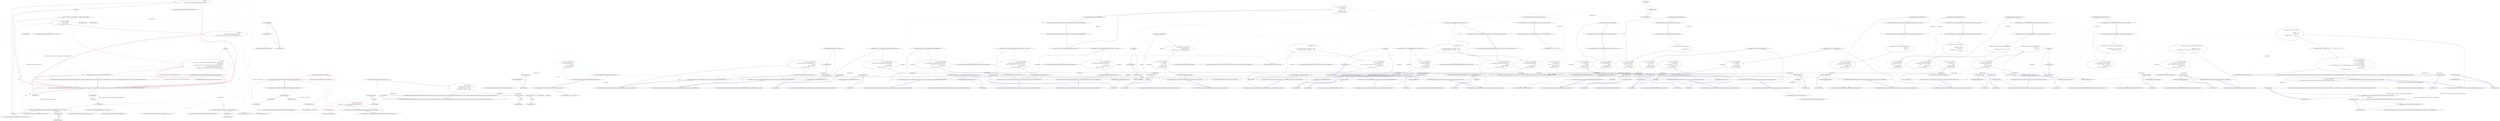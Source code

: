 digraph  {
n75 [label=pt, span=""];
n0 [cluster="CommandLine.Core.ValueMapper.MapValues(System.Collections.Generic.IEnumerable<CommandLine.Core.SpecificationProperty>, System.Collections.Generic.IEnumerable<string>, System.Func<System.Collections.Generic.IEnumerable<string>, System.Type, bool, CSharpx.Maybe<object>>)", label="Entry CommandLine.Core.ValueMapper.MapValues(System.Collections.Generic.IEnumerable<CommandLine.Core.SpecificationProperty>, System.Collections.Generic.IEnumerable<string>, System.Func<System.Collections.Generic.IEnumerable<string>, System.Type, bool, CSharpx.Maybe<object>>)", span="15-15"];
n1 [cluster="CommandLine.Core.ValueMapper.MapValues(System.Collections.Generic.IEnumerable<CommandLine.Core.SpecificationProperty>, System.Collections.Generic.IEnumerable<string>, System.Func<System.Collections.Generic.IEnumerable<string>, System.Type, bool, CSharpx.Maybe<object>>)", label="var propAndErrors = MapValuesImpl(specProps, values, converter)", span="20-20"];
n2 [cluster="CommandLine.Core.ValueMapper.MapValues(System.Collections.Generic.IEnumerable<CommandLine.Core.SpecificationProperty>, System.Collections.Generic.IEnumerable<string>, System.Func<System.Collections.Generic.IEnumerable<string>, System.Type, bool, CSharpx.Maybe<object>>)", label="return Result.Succeed(\r\n                propAndErrors.Select(pe => pe.Item1),\r\n                propAndErrors.Select(pe => pe.Item2)\r\n                    .OfType<Just<Error>>().Select(e => e.Value)\r\n                );", span="22-26"];
n4 [cluster="CommandLine.Core.ValueMapper.MapValuesImpl(System.Collections.Generic.IEnumerable<CommandLine.Core.SpecificationProperty>, System.Collections.Generic.IEnumerable<string>, System.Func<System.Collections.Generic.IEnumerable<string>, System.Type, bool, CSharpx.Maybe<object>>)", label="Entry CommandLine.Core.ValueMapper.MapValuesImpl(System.Collections.Generic.IEnumerable<CommandLine.Core.SpecificationProperty>, System.Collections.Generic.IEnumerable<string>, System.Func<System.Collections.Generic.IEnumerable<string>, System.Type, bool, CSharpx.Maybe<object>>)", span="29-29"];
n3 [cluster="CommandLine.Core.ValueMapper.MapValues(System.Collections.Generic.IEnumerable<CommandLine.Core.SpecificationProperty>, System.Collections.Generic.IEnumerable<string>, System.Func<System.Collections.Generic.IEnumerable<string>, System.Type, bool, CSharpx.Maybe<object>>)", label="Exit CommandLine.Core.ValueMapper.MapValues(System.Collections.Generic.IEnumerable<CommandLine.Core.SpecificationProperty>, System.Collections.Generic.IEnumerable<string>, System.Func<System.Collections.Generic.IEnumerable<string>, System.Type, bool, CSharpx.Maybe<object>>)", span="15-15"];
n5 [cluster="Unk.Select", label="Entry Unk.Select", span=""];
n6 [cluster="Unk.>", label="Entry Unk.>", span=""];
n7 [cluster="Unk.Succeed", label="Entry Unk.Succeed", span=""];
n8 [cluster="lambda expression", label="Entry lambda expression", span="23-23"];
n11 [cluster="lambda expression", label="Entry lambda expression", span="24-24"];
n14 [cluster="lambda expression", label="Entry lambda expression", span="25-25"];
n9 [cluster="lambda expression", label="pe.Item1", span="23-23"];
n10 [cluster="lambda expression", label="Exit lambda expression", span="23-23"];
n12 [cluster="lambda expression", label="pe.Item2", span="24-24"];
n13 [cluster="lambda expression", label="Exit lambda expression", span="24-24"];
n15 [cluster="lambda expression", label="e.Value", span="25-25"];
n16 [cluster="lambda expression", label="Exit lambda expression", span="25-25"];
n17 [cluster="CommandLine.Core.ValueMapper.MapValuesImpl(System.Collections.Generic.IEnumerable<CommandLine.Core.SpecificationProperty>, System.Collections.Generic.IEnumerable<string>, System.Func<System.Collections.Generic.IEnumerable<string>, System.Type, bool, CSharpx.Maybe<object>>)", label="specProps.Empty()", span="34-34"];
n18 [cluster="CommandLine.Core.ValueMapper.MapValuesImpl(System.Collections.Generic.IEnumerable<CommandLine.Core.SpecificationProperty>, System.Collections.Generic.IEnumerable<string>, System.Func<System.Collections.Generic.IEnumerable<string>, System.Type, bool, CSharpx.Maybe<object>>)", label="yield break;", span="36-36"];
n22 [cluster="CommandLine.Core.ValueMapper.MapValuesImpl(System.Collections.Generic.IEnumerable<CommandLine.Core.SpecificationProperty>, System.Collections.Generic.IEnumerable<string>, System.Func<System.Collections.Generic.IEnumerable<string>, System.Type, bool, CSharpx.Maybe<object>>)", label="yield return\r\n                    Tuple.Create(pt, pt.Specification.MakeErrorInCaseOfMinConstraint());", span="42-43"];
n23 [cluster="CommandLine.Core.ValueMapper.MapValuesImpl(System.Collections.Generic.IEnumerable<CommandLine.Core.SpecificationProperty>, System.Collections.Generic.IEnumerable<string>, System.Func<System.Collections.Generic.IEnumerable<string>, System.Type, bool, CSharpx.Maybe<object>>)", label="yield break;", span="44-44"];
n26 [cluster="CommandLine.Core.ValueMapper.MapValuesImpl(System.Collections.Generic.IEnumerable<CommandLine.Core.SpecificationProperty>, System.Collections.Generic.IEnumerable<string>, System.Func<System.Collections.Generic.IEnumerable<string>, System.Type, bool, CSharpx.Maybe<object>>)", label="yield return\r\n                    Tuple.Create<SpecificationProperty, Maybe<Error>>(\r\n                        pt, Maybe.Just<Error>(new SequenceOutOfRangeError(NameInfo.EmptyName)));", span="52-54"];
n27 [cluster="CommandLine.Core.ValueMapper.MapValuesImpl(System.Collections.Generic.IEnumerable<CommandLine.Core.SpecificationProperty>, System.Collections.Generic.IEnumerable<string>, System.Func<System.Collections.Generic.IEnumerable<string>, System.Type, bool, CSharpx.Maybe<object>>)", label="yield break;", span="55-55"];
n28 [cluster="CommandLine.Core.ValueMapper.MapValuesImpl(System.Collections.Generic.IEnumerable<CommandLine.Core.SpecificationProperty>, System.Collections.Generic.IEnumerable<string>, System.Func<System.Collections.Generic.IEnumerable<string>, System.Type, bool, CSharpx.Maybe<object>>)", color=red, community=0, label="0: yield return\r\n                converter(taken, pt.Property.PropertyType, pt.Specification.TargetType != TargetType.Sequence)\r\n                    .MapValueOrDefault(\r\n                        converted => Tuple.Create(pt.WithValue(Maybe.Just(converted)), Maybe.Nothing<Error>()),\r\n                        Tuple.Create<SpecificationProperty, Maybe<Error>>(\r\n                            pt, Maybe.Just<Error>(new BadFormatConversionError(NameInfo.EmptyName))));", span="58-63"];
n30 [cluster="CommandLine.Core.ValueMapper.MapValuesImpl(System.Collections.Generic.IEnumerable<CommandLine.Core.SpecificationProperty>, System.Collections.Generic.IEnumerable<string>, System.Func<System.Collections.Generic.IEnumerable<string>, System.Type, bool, CSharpx.Maybe<object>>)", label="yield return value;", span="67-67"];
n19 [cluster="CommandLine.Core.ValueMapper.MapValuesImpl(System.Collections.Generic.IEnumerable<CommandLine.Core.SpecificationProperty>, System.Collections.Generic.IEnumerable<string>, System.Func<System.Collections.Generic.IEnumerable<string>, System.Type, bool, CSharpx.Maybe<object>>)", label="var pt = specProps.First()", span="38-38"];
n20 [cluster="CommandLine.Core.ValueMapper.MapValuesImpl(System.Collections.Generic.IEnumerable<CommandLine.Core.SpecificationProperty>, System.Collections.Generic.IEnumerable<string>, System.Func<System.Collections.Generic.IEnumerable<string>, System.Type, bool, CSharpx.Maybe<object>>)", label="var taken = values.Take(pt.Specification.CountOfMaxNumberOfValues().MapValueOrDefault(n => n, values.Count()))", span="39-39"];
n24 [cluster="CommandLine.Core.ValueMapper.MapValuesImpl(System.Collections.Generic.IEnumerable<CommandLine.Core.SpecificationProperty>, System.Collections.Generic.IEnumerable<string>, System.Func<System.Collections.Generic.IEnumerable<string>, System.Type, bool, CSharpx.Maybe<object>>)", label="var next = specProps.Skip(1).FirstOrDefault(s => s.Specification.IsValue()).ToMaybe()", span="47-47"];
n25 [cluster="CommandLine.Core.ValueMapper.MapValuesImpl(System.Collections.Generic.IEnumerable<CommandLine.Core.SpecificationProperty>, System.Collections.Generic.IEnumerable<string>, System.Func<System.Collections.Generic.IEnumerable<string>, System.Type, bool, CSharpx.Maybe<object>>)", label="pt.Specification.Max.IsJust()\r\n                && next.IsNothing()\r\n                && values.Skip(taken.Count()).Any()", span="48-50"];
n29 [cluster="CommandLine.Core.ValueMapper.MapValuesImpl(System.Collections.Generic.IEnumerable<CommandLine.Core.SpecificationProperty>, System.Collections.Generic.IEnumerable<string>, System.Func<System.Collections.Generic.IEnumerable<string>, System.Type, bool, CSharpx.Maybe<object>>)", label="MapValuesImpl(specProps.Skip(1), values.Skip(taken.Count()), converter)", span="65-65"];
n32 [cluster="System.Collections.Generic.IEnumerable<TSource>.Empty<TSource>()", label="Entry System.Collections.Generic.IEnumerable<TSource>.Empty<TSource>()", span="31-31"];
n33 [cluster="System.Collections.Generic.IEnumerable<TSource>.First<TSource>()", label="Entry System.Collections.Generic.IEnumerable<TSource>.First<TSource>()", span="0-0"];
n58 [cluster="lambda expression", label="Tuple.Create(pt.WithValue(Maybe.Just(converted)), Maybe.Nothing<Error>())", span="61-61"];
n21 [cluster="CommandLine.Core.ValueMapper.MapValuesImpl(System.Collections.Generic.IEnumerable<CommandLine.Core.SpecificationProperty>, System.Collections.Generic.IEnumerable<string>, System.Func<System.Collections.Generic.IEnumerable<string>, System.Type, bool, CSharpx.Maybe<object>>)", label="taken.Empty()", span="40-40"];
n34 [cluster="CommandLine.Core.Specification.CountOfMaxNumberOfValues()", label="Entry CommandLine.Core.Specification.CountOfMaxNumberOfValues()", span="71-71"];
n35 [cluster="System.Collections.Generic.IEnumerable<TSource>.Count<TSource>()", label="Entry System.Collections.Generic.IEnumerable<TSource>.Count<TSource>()", span="0-0"];
n36 [cluster="CSharpx.Maybe<T1>.MapValueOrDefault<T1, T2>(System.Func<T1, T2>, T2)", label="Entry CSharpx.Maybe<T1>.MapValueOrDefault<T1, T2>(System.Func<T1, T2>, T2)", span="377-377"];
n37 [cluster="System.Collections.Generic.IEnumerable<TSource>.Take<TSource>(int)", label="Entry System.Collections.Generic.IEnumerable<TSource>.Take<TSource>(int)", span="0-0"];
n50 [cluster="lambda expression", label="Entry lambda expression", span="39-39"];
n38 [cluster="CommandLine.Core.Specification.MakeErrorInCaseOfMinConstraint()", label="Entry CommandLine.Core.Specification.MakeErrorInCaseOfMinConstraint()", span="87-87"];
n39 [cluster="System.Tuple.Create<T1, T2>(T1, T2)", label="Entry System.Tuple.Create<T1, T2>(T1, T2)", span="0-0"];
n40 [cluster="System.Collections.Generic.IEnumerable<TSource>.Skip<TSource>(int)", label="Entry System.Collections.Generic.IEnumerable<TSource>.Skip<TSource>(int)", span="0-0"];
n41 [cluster="Unk.FirstOrDefault", label="Entry Unk.FirstOrDefault", span=""];
n42 [cluster="Unk.ToMaybe", label="Entry Unk.ToMaybe", span=""];
n53 [cluster="lambda expression", label="Entry lambda expression", span="47-47"];
n43 [cluster="CSharpx.Maybe<T>.IsJust<T>()", label="Entry CSharpx.Maybe<T>.IsJust<T>()", span="326-326"];
n44 [cluster="Unk.IsNothing", label="Entry Unk.IsNothing", span=""];
n45 [cluster="System.Collections.Generic.IEnumerable<TSource>.Any<TSource>()", label="Entry System.Collections.Generic.IEnumerable<TSource>.Any<TSource>()", span="0-0"];
n46 [cluster="CommandLine.SequenceOutOfRangeError.SequenceOutOfRangeError(CommandLine.NameInfo)", label="Entry CommandLine.SequenceOutOfRangeError.SequenceOutOfRangeError(CommandLine.NameInfo)", span="360-360"];
n47 [cluster="CSharpx.Maybe.Just<T>(T)", label="Entry CSharpx.Maybe.Just<T>(T)", span="124-124"];
n48 [cluster="System.Func<T1, T2, T3, TResult>.Invoke(T1, T2, T3)", label="Entry System.Func<T1, T2, T3, TResult>.Invoke(T1, T2, T3)", span="0-0"];
n49 [cluster="CommandLine.BadFormatConversionError.BadFormatConversionError(CommandLine.NameInfo)", label="Entry CommandLine.BadFormatConversionError.BadFormatConversionError(CommandLine.NameInfo)", span="349-349"];
n57 [cluster="lambda expression", label="Entry lambda expression", span="61-61"];
n31 [cluster="CommandLine.Core.ValueMapper.MapValuesImpl(System.Collections.Generic.IEnumerable<CommandLine.Core.SpecificationProperty>, System.Collections.Generic.IEnumerable<string>, System.Func<System.Collections.Generic.IEnumerable<string>, System.Type, bool, CSharpx.Maybe<object>>)", label="Exit CommandLine.Core.ValueMapper.MapValuesImpl(System.Collections.Generic.IEnumerable<CommandLine.Core.SpecificationProperty>, System.Collections.Generic.IEnumerable<string>, System.Func<System.Collections.Generic.IEnumerable<string>, System.Type, bool, CSharpx.Maybe<object>>)", span="29-29"];
n51 [cluster="lambda expression", label=n, span="39-39"];
n52 [cluster="lambda expression", label="Exit lambda expression", span="39-39"];
n54 [cluster="lambda expression", label="s.Specification.IsValue()", span="47-47"];
n55 [cluster="lambda expression", label="Exit lambda expression", span="47-47"];
n56 [cluster="CommandLine.Core.Specification.IsValue()", label="Entry CommandLine.Core.Specification.IsValue()", span="15-15"];
n59 [cluster="lambda expression", label="Exit lambda expression", span="61-61"];
n60 [cluster="CommandLine.Core.SpecificationProperty.WithValue(CSharpx.Maybe<object>)", label="Entry CommandLine.Core.SpecificationProperty.WithValue(CSharpx.Maybe<object>)", span="18-18"];
n61 [cluster="CSharpx.Maybe.Nothing<T>()", label="Entry CSharpx.Maybe.Nothing<T>()", span="116-116"];
n62 [cluster="CommandLine.Core.ValueMapper.CountOfMaxNumberOfValues(CommandLine.Core.Specification)", label="Entry CommandLine.Core.ValueMapper.CountOfMaxNumberOfValues(CommandLine.Core.Specification)", span="71-71"];
n63 [cluster="CommandLine.Core.ValueMapper.CountOfMaxNumberOfValues(CommandLine.Core.Specification)", label="specification.TargetType", span="73-73"];
n67 [cluster="CommandLine.Core.ValueMapper.CountOfMaxNumberOfValues(CommandLine.Core.Specification)", color=red, community=0, label="0: specification.Max.IsJust()", span="78-78"];
n68 [cluster="CommandLine.Core.ValueMapper.CountOfMaxNumberOfValues(CommandLine.Core.Specification)", color=red, community=0, label="0: return Maybe.Just(specification.Max.FromJustOrFail());", span="80-80"];
n64 [cluster="CommandLine.Core.ValueMapper.CountOfMaxNumberOfValues(CommandLine.Core.Specification)", label="TargetType.Scalar", span="75-75"];
n66 [cluster="CommandLine.Core.ValueMapper.CountOfMaxNumberOfValues(CommandLine.Core.Specification)", label="TargetType.Sequence", span="77-77"];
n65 [cluster="CommandLine.Core.ValueMapper.CountOfMaxNumberOfValues(CommandLine.Core.Specification)", label="return Maybe.Just(1);", span="76-76"];
n69 [cluster="CommandLine.Core.ValueMapper.CountOfMaxNumberOfValues(CommandLine.Core.Specification)", color=red, community=0, label="0: return Maybe.Nothing<int>();", span="84-84"];
n70 [cluster="CommandLine.Core.ValueMapper.CountOfMaxNumberOfValues(CommandLine.Core.Specification)", label="Exit CommandLine.Core.ValueMapper.CountOfMaxNumberOfValues(CommandLine.Core.Specification)", span="71-71"];
n71 [cluster="CSharpx.Maybe<T>.FromJustOrFail<T>(System.Exception)", label="Entry CSharpx.Maybe<T>.FromJustOrFail<T>(System.Exception)", span="355-355"];
n72 [cluster="CommandLine.Core.ValueMapper.MakeErrorInCaseOfMinConstraint(CommandLine.Core.Specification)", label="Entry CommandLine.Core.ValueMapper.MakeErrorInCaseOfMinConstraint(CommandLine.Core.Specification)", span="87-87"];
n73 [cluster="CommandLine.Core.ValueMapper.MakeErrorInCaseOfMinConstraint(CommandLine.Core.Specification)", color=red, community=0, label="0: return specification.Min.IsJust()\r\n                ? Maybe.Just<Error>(new SequenceOutOfRangeError(NameInfo.EmptyName))\r\n                : Maybe.Nothing<Error>();", span="89-91"];
n74 [cluster="CommandLine.Core.ValueMapper.MakeErrorInCaseOfMinConstraint(CommandLine.Core.Specification)", label="Exit CommandLine.Core.ValueMapper.MakeErrorInCaseOfMinConstraint(CommandLine.Core.Specification)", span="87-87"];
d33 [cluster="CommandLine.Tests.Unit.Core.InstanceBuilderTests.Parse_int_sequence(string[], int[])", color=green, community=0, label="0: var result = InstanceBuilder.Build(\r\n                () => new FakeOptionsWithSequence(),\r\n                arguments,\r\n                StringComparer.Ordinal,\r\n                CultureInfo.InvariantCulture)", span="94-98"];
d31 [cluster="CommandLine.Tests.Unit.Core.InstanceBuilderTests.Parse_int_sequence(string[], int[])", label="Entry CommandLine.Tests.Unit.Core.InstanceBuilderTests.Parse_int_sequence(string[], int[])", span="88-88"];
d32 [cluster="CommandLine.Tests.Unit.Core.InstanceBuilderTests.Parse_int_sequence(string[], int[])", label="var expectedResult = new[] { 1, 20, 300, 4000 }", span="91-91"];
d34 [cluster="CommandLine.Tests.Unit.Core.InstanceBuilderTests.Parse_int_sequence(string[], int[])", label="Assert.True(expectedResult.SequenceEqual(result.Value.IntSequence))", span="101-101"];
d9 [cluster="CommandLine.Core.InstanceBuilder.Build<T>(System.Func<T>, System.Collections.Generic.IEnumerable<string>, System.StringComparer, System.Globalization.CultureInfo)", label="Entry CommandLine.Core.InstanceBuilder.Build<T>(System.Func<T>, System.Collections.Generic.IEnumerable<string>, System.StringComparer, System.Globalization.CultureInfo)", span="12-12"];
d37 [cluster="lambda expression", label="Entry lambda expression", span="95-95"];
d43 [cluster="CommandLine.Tests.Unit.Core.InstanceBuilderTests.Parse_int_sequence_with_range(string[], int[])", color=green, community=0, label="0: var result = InstanceBuilder.Build(\r\n                () => new FakeOptions(),\r\n                new[] { ''-i'', ''10'', ''20'', ''30'', ''40'' },\r\n                StringComparer.Ordinal,\r\n                CultureInfo.InvariantCulture)", span="117-121"];
d42 [cluster="CommandLine.Tests.Unit.Core.InstanceBuilderTests.Parse_int_sequence_with_range(string[], int[])", label="var expectedResult = new[] { 10, 20, 30, 40 }", span="114-114"];
d44 [cluster="CommandLine.Tests.Unit.Core.InstanceBuilderTests.Parse_int_sequence_with_range(string[], int[])", label="Assert.True(expectedResult.SequenceEqual(result.Value.IntSequence))", span="124-124"];
d46 [cluster="lambda expression", label="Entry lambda expression", span="118-118"];
d35 [cluster="CommandLine.Tests.Unit.Core.InstanceBuilderTests.Parse_int_sequence(string[], int[])", label="Exit CommandLine.Tests.Unit.Core.InstanceBuilderTests.Parse_int_sequence(string[], int[])", span="88-88"];
d36 [cluster="Unk.SequenceEqual", label="Entry Unk.SequenceEqual", span=""];
d11 [cluster="Unk.True", label="Entry Unk.True", span=""];
d3 [cluster="CommandLine.Tests.Unit.Core.InstanceBuilderTests.Explicit_help_request_generates_help_requested_error()", label="var result = InstanceBuilder.Build(\r\n                () => fakeOptions,\r\n                new[] { ''--help'' },\r\n                StringComparer.Ordinal,\r\n                CultureInfo.InvariantCulture)", span="25-29"];
d16 [cluster="CommandLine.Tests.Unit.Core.InstanceBuilderTests.Parse_negative_long_value(string[], long)", label="var result = InstanceBuilder.Build(\r\n                () => new FakeOptions(),\r\n                arguments,\r\n                StringComparer.Ordinal,\r\n                CultureInfo.InvariantCulture)", span="46-50"];
d24 [cluster="CommandLine.Tests.Unit.Core.InstanceBuilderTests.Parse_double_value(string[], double)", label="var result = InstanceBuilder.Build(\r\n                () => new FakeOptionsWithDouble(),\r\n                arguments,\r\n                StringComparer.Ordinal,\r\n                CultureInfo.InvariantCulture)", span="69-73"];
d50 [cluster="CommandLine.Tests.Unit.Core.InstanceBuilderTests.Parse_string_sequence_with_only_min_constraint(string[], string[])", label="var result = InstanceBuilder.Build(\r\n                () => new FakeOptionsWithSequenceAndOnlyMinConstraint(),\r\n                arguments,\r\n                StringComparer.Ordinal,\r\n                CultureInfo.InvariantCulture)", span="140-144"];
d58 [cluster="CommandLine.Tests.Unit.Core.InstanceBuilderTests.Parse_string_sequence_with_only_max_constraint(string[], string[])", label="var result = InstanceBuilder.Build(\r\n                () => new FakeOptionsWithSequenceAndOnlyMaxConstraint(),\r\n                arguments,\r\n                StringComparer.Ordinal,\r\n                CultureInfo.InvariantCulture)", span="162-166"];
d67 [cluster="CommandLine.Tests.Unit.Core.InstanceBuilderTests.Breaking_min_constraint_in_string_sequence_gererates_MissingValueOptionError()", label="var result = InstanceBuilder.Build(\r\n                () => new FakeOptionsWithSequenceAndOnlyMinConstraint(),\r\n                new[] { ''-s'' },\r\n                StringComparer.Ordinal,\r\n                CultureInfo.InvariantCulture)", span="181-185"];
d77 [cluster="CommandLine.Tests.Unit.Core.InstanceBuilderTests.Breaking_min_constraint_in_string_sequence_as_value_gererates_SequenceOutOfRangeError()", label="var result = InstanceBuilder.Build(\r\n                () => new FakeOptionsWithSequenceAndOnlyMinConstraintAsValue(),\r\n                new string[] { },\r\n                StringComparer.Ordinal,\r\n                CultureInfo.InvariantCulture)", span="200-204"];
d87 [cluster="CommandLine.Tests.Unit.Core.InstanceBuilderTests.Breaking_max_constraint_in_string_sequence_gererates_SequenceOutOfRangeError()", label="var result = InstanceBuilder.Build(\r\n                () => new FakeOptionsWithSequenceAndOnlyMaxConstraint(),\r\n                new[] { ''--string-seq=one'', ''two'', ''three'', ''this-is-too-much'' },\r\n                StringComparer.Ordinal,\r\n                CultureInfo.InvariantCulture)", span="220-224"];
d95 [cluster="CommandLine.Tests.Unit.Core.InstanceBuilderTests.Breaking_max_constraint_in_string_sequence_as_value_gererates_SequenceOutOfRangeError()", label="var result = InstanceBuilder.Build(\r\n                () => new FakeOptionsWithSequenceAndOnlyMaxConstraintAsValue(),\r\n                new[] { ''one'', ''two'', ''three'', ''this-is-too-much'' },\r\n                StringComparer.Ordinal,\r\n                CultureInfo.InvariantCulture)", span="239-243"];
d104 [cluster="CommandLine.Tests.Unit.Core.InstanceBuilderTests.Parse_enum_value()", label="var result = InstanceBuilder.Build(\r\n                () => new FakeOptionsWithEnum(),\r\n                new[] { ''--colors'', ''Green'' },\r\n                StringComparer.Ordinal,\r\n                CultureInfo.InvariantCulture)", span="261-265"];
d114 [cluster="CommandLine.Tests.Unit.Core.InstanceBuilderTests.Parse_values_partitioned_between_sequence_and_scalar()", label="var result = InstanceBuilder.Build(\r\n                () => new FakeOptionsWithValues(),\r\n                new[] { ''10'', ''a'', ''b'', ''c'', ''20'' },\r\n                StringComparer.Ordinal,\r\n                CultureInfo.InvariantCulture)", span="286-290"];
d123 [cluster="CommandLine.Tests.Unit.Core.InstanceBuilderTests.Parse_sequence_value_without_range_constraints()", label="var result = InstanceBuilder.Build(\r\n                () => new FakeOptionsWithSequenceWithoutRange(),\r\n                new[] { ''1'', ''2'', ''3'', ''4'', ''5'', ''6'' },\r\n                StringComparer.Ordinal,\r\n                CultureInfo.InvariantCulture)", span="308-312"];
d132 [cluster="CommandLine.Tests.Unit.Core.InstanceBuilderTests.Parse_long_sequence_with_separator()", label="var result = InstanceBuilder.Build(\r\n                () => new FakeOptionsWithSequenceAndSeparator(),\r\n                new[] { ''--long-seq'', ''1;1234;59678'' },\r\n                StringComparer.Ordinal,\r\n                CultureInfo.InvariantCulture)", span="331-335"];
d141 [cluster="CommandLine.Tests.Unit.Core.InstanceBuilderTests.Parse_string_sequence_with_separator()", label="var result = InstanceBuilder.Build(\r\n                () => new FakeOptionsWithSequenceAndSeparator(),\r\n                new[] { ''-s'', ''eml1@xyz.com,test@unit.org,xyz@srv.it'' },\r\n                StringComparer.Ordinal,\r\n                CultureInfo.InvariantCulture)", span="354-358"];
d171 [cluster="CommandLine.Tests.Unit.Core.InstanceBuilderTests.Parse_option_from_different_sets_gererates_MutuallyExclusiveSetError()", label="var result = InstanceBuilder.Build(\r\n                () => new FakeOptionsWithSets(),\r\n                new[] { ''--weburl'', ''http://mywebsite.org/'', ''--ftpurl'', ''fpt://ftpsite.org/'' },\r\n                StringComparer.Ordinal,\r\n                CultureInfo.InvariantCulture)", span="409-413"];
d181 [cluster="CommandLine.Tests.Unit.Core.InstanceBuilderTests.Two_required_options_at_the_same_set_and_one_is_true()", label="var result = InstanceBuilder.Build(\r\n                () => new FakeOptionWithRequiredAndSet(),\r\n                new[] { ''--ftpurl'', ''str1''},\r\n                StringComparer.Ordinal,\r\n                CultureInfo.InvariantCulture)", span="429-433"];
d190 [cluster="CommandLine.Tests.Unit.Core.InstanceBuilderTests.Two_required_options_at_the_same_set_and_both_are_true()", label="var result = InstanceBuilder.Build(\r\n                () => new FakeOptionWithRequiredAndSet(),\r\n                new[] { ''--ftpurl'', ''str1'', ''--weburl'', ''str2'' },\r\n                StringComparer.Ordinal,\r\n                CultureInfo.InvariantCulture)", span="449-453"];
d198 [cluster="CommandLine.Tests.Unit.Core.InstanceBuilderTests.Two_required_options_at_the_same_set_and_none_are_true()", label="var result = InstanceBuilder.Build(\r\n                () => new FakeOptionWithRequiredAndSet(),\r\n                new[] {''''},\r\n                StringComparer.Ordinal,\r\n                CultureInfo.InvariantCulture)", span="469-473"];
d207 [cluster="CommandLine.Tests.Unit.Core.InstanceBuilderTests.Omitting_required_option_gererates_MissingRequiredOptionError()", label="var result = InstanceBuilder.Build(\r\n                () => new FakeOptionWithRequired(),\r\n                new string[] { },\r\n                StringComparer.Ordinal,\r\n                CultureInfo.InvariantCulture)", span="487-491"];
d216 [cluster="CommandLine.Tests.Unit.Core.InstanceBuilderTests.Wrong_range_in_sequence_gererates_SequenceOutOfRangeError()", label="var result = InstanceBuilder.Build(\r\n                () => new FakeOptions(),\r\n                new [] { ''-i'', ''10'' },\r\n                StringComparer.Ordinal,\r\n                CultureInfo.InvariantCulture)", span="506-510"];
d224 [cluster="CommandLine.Tests.Unit.Core.InstanceBuilderTests.Parse_unknown_long_option_gererates_UnknownOptionError()", label="var result = InstanceBuilder.Build(\r\n                () => new FakeOptions(),\r\n                new[] { ''--stringvalue'', ''abc'', ''--xyz'' },\r\n                StringComparer.Ordinal,\r\n                CultureInfo.InvariantCulture)", span="525-529"];
d233 [cluster="CommandLine.Tests.Unit.Core.InstanceBuilderTests.Parse_unknown_short_option_gererates_UnknownOptionError()", label="var result = InstanceBuilder.Build(\r\n                () => new FakeOptions(),\r\n                new[] { ''-z'', ''-x'' },\r\n                StringComparer.Ordinal,\r\n                CultureInfo.InvariantCulture)", span="544-548"];
d241 [cluster="CommandLine.Tests.Unit.Core.InstanceBuilderTests.Parse_unknown_short_option_in_option_group_gererates_UnknownOptionError()", label="var result = InstanceBuilder.Build(\r\n                () => new FakeOptions(),\r\n                new[] { ''-zx'' },\r\n                StringComparer.Ordinal,\r\n                CultureInfo.InvariantCulture)", span="563-567"];
d248 [cluster="CommandLine.Tests.Unit.Core.InstanceBuilderTests.Omitting_names_assumes_identifier_as_long_name(string[], string)", label="var result = InstanceBuilder.Build(\r\n                () => new FakeOptions(),\r\n                arguments,\r\n                StringComparer.Ordinal,\r\n                CultureInfo.InvariantCulture)", span="583-587"];
d39 [cluster="lambda expression", label="Exit lambda expression", span="95-95"];
d38 [cluster="lambda expression", label="new FakeOptionsWithSequence()", span="95-95"];
d41 [cluster="CommandLine.Tests.Unit.Core.InstanceBuilderTests.Parse_int_sequence_with_range(string[], int[])", label="Entry CommandLine.Tests.Unit.Core.InstanceBuilderTests.Parse_int_sequence_with_range(string[], int[])", span="111-111"];
d45 [cluster="CommandLine.Tests.Unit.Core.InstanceBuilderTests.Parse_int_sequence_with_range(string[], int[])", label="Exit CommandLine.Tests.Unit.Core.InstanceBuilderTests.Parse_int_sequence_with_range(string[], int[])", span="111-111"];
d48 [cluster="lambda expression", label="Exit lambda expression", span="118-118"];
d47 [cluster="lambda expression", label="new FakeOptions()", span="118-118"];
d51 [cluster="CommandLine.Tests.Unit.Core.InstanceBuilderTests.Parse_string_sequence_with_only_min_constraint(string[], string[])", label="Assert.True(expected.SequenceEqual(result.Value.StringSequence))", span="147-147"];
d59 [cluster="CommandLine.Tests.Unit.Core.InstanceBuilderTests.Parse_string_sequence_with_only_max_constraint(string[], string[])", label="Assert.True(expected.SequenceEqual(result.Value.StringSequence))", span="169-169"];
d68 [cluster="CommandLine.Tests.Unit.Core.InstanceBuilderTests.Breaking_min_constraint_in_string_sequence_gererates_MissingValueOptionError()", label="Assert.True(expectedResult.SequenceEqual(result.Errors))", span="188-188"];
d78 [cluster="CommandLine.Tests.Unit.Core.InstanceBuilderTests.Breaking_min_constraint_in_string_sequence_as_value_gererates_SequenceOutOfRangeError()", label="Assert.True(expectedResult.SequenceEqual(result.Errors))", span="207-207"];
d88 [cluster="CommandLine.Tests.Unit.Core.InstanceBuilderTests.Breaking_max_constraint_in_string_sequence_gererates_SequenceOutOfRangeError()", label="Assert.True(expectedResult.SequenceEqual(result.Errors))", span="227-227"];
d96 [cluster="CommandLine.Tests.Unit.Core.InstanceBuilderTests.Breaking_max_constraint_in_string_sequence_as_value_gererates_SequenceOutOfRangeError()", label="Assert.True(expectedResult.SequenceEqual(result.Errors))", span="246-246"];
d172 [cluster="CommandLine.Tests.Unit.Core.InstanceBuilderTests.Parse_option_from_different_sets_gererates_MutuallyExclusiveSetError()", label="Assert.True(expectedResult.SequenceEqual(result.Errors))", span="416-416"];
d199 [cluster="CommandLine.Tests.Unit.Core.InstanceBuilderTests.Two_required_options_at_the_same_set_and_none_are_true()", label="Assert.True(expectedResult.SequenceEqual(result.Errors))", span="476-476"];
d208 [cluster="CommandLine.Tests.Unit.Core.InstanceBuilderTests.Omitting_required_option_gererates_MissingRequiredOptionError()", label="Assert.True(expectedResult.SequenceEqual(result.Errors))", span="494-494"];
d217 [cluster="CommandLine.Tests.Unit.Core.InstanceBuilderTests.Wrong_range_in_sequence_gererates_SequenceOutOfRangeError()", label="Assert.True(expectedResult.SequenceEqual(result.Errors))", span="513-513"];
d225 [cluster="CommandLine.Tests.Unit.Core.InstanceBuilderTests.Parse_unknown_long_option_gererates_UnknownOptionError()", label="Assert.True(expectedResult.SequenceEqual(result.Errors))", span="532-532"];
d234 [cluster="CommandLine.Tests.Unit.Core.InstanceBuilderTests.Parse_unknown_short_option_gererates_UnknownOptionError()", label="Assert.True(expectedResult.SequenceEqual(result.Errors))", span="551-551"];
d242 [cluster="CommandLine.Tests.Unit.Core.InstanceBuilderTests.Parse_unknown_short_option_in_option_group_gererates_UnknownOptionError()", label="Assert.True(expectedResult.SequenceEqual(result.Errors))", span="570-570"];
d4 [cluster="CommandLine.Tests.Unit.Core.InstanceBuilderTests.Explicit_help_request_generates_help_requested_error()", label="Assert.True(expectedResult.Equals(result))", span="32-32"];
d249 [cluster="CommandLine.Tests.Unit.Core.InstanceBuilderTests.Omitting_names_assumes_identifier_as_long_name(string[], string)", label="Assert.True(expected.Equals(result.Value.StringValue))", span="590-590"];
d1 [cluster="CommandLine.Tests.Unit.Core.InstanceBuilderTests.Explicit_help_request_generates_help_requested_error()", label="var fakeOptions = new FakeOptions()", span="19-19"];
d2 [cluster="CommandLine.Tests.Unit.Core.InstanceBuilderTests.Explicit_help_request_generates_help_requested_error()", label="var expectedResult = ParserResult.Create(\r\n                ParserResultType.Options,\r\n                fakeOptions, new Error[] { new HelpRequestedError() })", span="20-22"];
d12 [cluster="lambda expression", label="Entry lambda expression", span="26-26"];
d15 [cluster="CommandLine.Tests.Unit.Core.InstanceBuilderTests.Parse_negative_long_value(string[], long)", label="Entry CommandLine.Tests.Unit.Core.InstanceBuilderTests.Parse_negative_long_value(string[], long)", span="41-41"];
d17 [cluster="CommandLine.Tests.Unit.Core.InstanceBuilderTests.Parse_negative_long_value(string[], long)", label="Assert.Equal(expected, result.Value.LongValue)", span="53-53"];
d20 [cluster="lambda expression", label="Entry lambda expression", span="47-47"];
d23 [cluster="CommandLine.Tests.Unit.Core.InstanceBuilderTests.Parse_double_value(string[], double)", label="Entry CommandLine.Tests.Unit.Core.InstanceBuilderTests.Parse_double_value(string[], double)", span="64-64"];
d25 [cluster="CommandLine.Tests.Unit.Core.InstanceBuilderTests.Parse_double_value(string[], double)", label="Assert.Equal(expected, result.Value.DoubleValue)", span="76-76"];
d27 [cluster="lambda expression", label="Entry lambda expression", span="70-70"];
d49 [cluster="CommandLine.Tests.Unit.Core.InstanceBuilderTests.Parse_string_sequence_with_only_min_constraint(string[], string[])", label="Entry CommandLine.Tests.Unit.Core.InstanceBuilderTests.Parse_string_sequence_with_only_min_constraint(string[], string[])", span="135-135"];
d53 [cluster="lambda expression", label="Entry lambda expression", span="141-141"];
d57 [cluster="CommandLine.Tests.Unit.Core.InstanceBuilderTests.Parse_string_sequence_with_only_max_constraint(string[], string[])", label="Entry CommandLine.Tests.Unit.Core.InstanceBuilderTests.Parse_string_sequence_with_only_max_constraint(string[], string[])", span="157-157"];
d61 [cluster="lambda expression", label="Entry lambda expression", span="163-163"];
d66 [cluster="CommandLine.Tests.Unit.Core.InstanceBuilderTests.Breaking_min_constraint_in_string_sequence_gererates_MissingValueOptionError()", label="var expectedResult = new[] { new MissingValueOptionError(new NameInfo(''s'', ''string-seq'')) }", span="178-178"];
d72 [cluster="lambda expression", label="Entry lambda expression", span="182-182"];
d76 [cluster="CommandLine.Tests.Unit.Core.InstanceBuilderTests.Breaking_min_constraint_in_string_sequence_as_value_gererates_SequenceOutOfRangeError()", label="var expectedResult = new[] { new SequenceOutOfRangeError(NameInfo.EmptyName) }", span="197-197"];
d81 [cluster="lambda expression", label="Entry lambda expression", span="201-201"];
d86 [cluster="CommandLine.Tests.Unit.Core.InstanceBuilderTests.Breaking_max_constraint_in_string_sequence_gererates_SequenceOutOfRangeError()", label="var expectedResult = new[] { new SequenceOutOfRangeError(new NameInfo(''s'', ''string-seq'')) }", span="217-217"];
d90 [cluster="lambda expression", label="Entry lambda expression", span="221-221"];
d94 [cluster="CommandLine.Tests.Unit.Core.InstanceBuilderTests.Breaking_max_constraint_in_string_sequence_as_value_gererates_SequenceOutOfRangeError()", label="var expectedResult = new[] { new SequenceOutOfRangeError(NameInfo.EmptyName) }", span="236-236"];
d98 [cluster="lambda expression", label="Entry lambda expression", span="240-240"];
d103 [cluster="CommandLine.Tests.Unit.Core.InstanceBuilderTests.Parse_enum_value()", label="var expectedResult = new FakeOptionsWithEnum\r\n                {\r\n                    Colors = Colors.Green\r\n                }", span="255-258"];
d105 [cluster="CommandLine.Tests.Unit.Core.InstanceBuilderTests.Parse_enum_value()", label="expectedResult.ShouldBeEquivalentTo(result.Value)", span="268-268"];
d109 [cluster="lambda expression", label="Entry lambda expression", span="262-262"];
d113 [cluster="CommandLine.Tests.Unit.Core.InstanceBuilderTests.Parse_values_partitioned_between_sequence_and_scalar()", label="var expectedResult = new FakeOptionsWithValues\r\n                {\r\n                    StringValue = string.Empty,\r\n                    LongValue = 10L,\r\n                    StringSequence = new[] { ''a'', ''b'', ''c'' },\r\n                    IntValue = 20\r\n                }", span="277-283"];
d115 [cluster="CommandLine.Tests.Unit.Core.InstanceBuilderTests.Parse_values_partitioned_between_sequence_and_scalar()", label="expectedResult.ShouldBeEquivalentTo(result.Value)", span="293-293"];
d118 [cluster="lambda expression", label="Entry lambda expression", span="287-287"];
d122 [cluster="CommandLine.Tests.Unit.Core.InstanceBuilderTests.Parse_sequence_value_without_range_constraints()", label="var expectedResult = new FakeOptionsWithSequenceWithoutRange\r\n                {\r\n                    LongSequence = new[] { 1L, 2L, 3L, 4L, 5L, 6L }\r\n                }", span="302-305"];
d124 [cluster="CommandLine.Tests.Unit.Core.InstanceBuilderTests.Parse_sequence_value_without_range_constraints()", label="expectedResult.ShouldBeEquivalentTo(result.Value)", span="315-315"];
d127 [cluster="lambda expression", label="Entry lambda expression", span="309-309"];
d131 [cluster="CommandLine.Tests.Unit.Core.InstanceBuilderTests.Parse_long_sequence_with_separator()", label="var expectedResult = new FakeOptionsWithSequenceAndSeparator\r\n                {\r\n                    LongSequence = new[] { 1L, 1234L, 59678L },\r\n                    StringSequence = new string[] { }\r\n                }", span="324-328"];
d133 [cluster="CommandLine.Tests.Unit.Core.InstanceBuilderTests.Parse_long_sequence_with_separator()", label="expectedResult.ShouldBeEquivalentTo(result.Value)", span="338-338"];
d136 [cluster="lambda expression", label="Entry lambda expression", span="332-332"];
d140 [cluster="CommandLine.Tests.Unit.Core.InstanceBuilderTests.Parse_string_sequence_with_separator()", label="var expectedResult = new FakeOptionsWithSequenceAndSeparator\r\n            {\r\n                LongSequence = new long[] {},\r\n                StringSequence = new[] { ''eml1@xyz.com'', ''test@unit.org'', ''xyz@srv.it'' }\r\n            }", span="347-351"];
d142 [cluster="CommandLine.Tests.Unit.Core.InstanceBuilderTests.Parse_string_sequence_with_separator()", label="expectedResult.ShouldBeEquivalentTo(result.Value)", span="361-361"];
d144 [cluster="lambda expression", label="Entry lambda expression", span="355-355"];
d170 [cluster="CommandLine.Tests.Unit.Core.InstanceBuilderTests.Parse_option_from_different_sets_gererates_MutuallyExclusiveSetError()", label="var expectedResult = new[]\r\n                {\r\n                    new MutuallyExclusiveSetError(new NameInfo('''', ''weburl'')),\r\n                    new MutuallyExclusiveSetError(new NameInfo('''', ''ftpurl''))\r\n                }", span="402-406"];
d175 [cluster="lambda expression", label="Entry lambda expression", span="410-410"];
d180 [cluster="CommandLine.Tests.Unit.Core.InstanceBuilderTests.Two_required_options_at_the_same_set_and_one_is_true()", label="var expectedResult = new FakeOptionWithRequiredAndSet {\r\n                FtpUrl = ''str1'',\r\n                WebUrl = null\r\n            }", span="424-427"];
d182 [cluster="CommandLine.Tests.Unit.Core.InstanceBuilderTests.Two_required_options_at_the_same_set_and_one_is_true()", label="expectedResult.ShouldBeEquivalentTo(result.Value)", span="436-436"];
d185 [cluster="lambda expression", label="Entry lambda expression", span="430-430"];
d189 [cluster="CommandLine.Tests.Unit.Core.InstanceBuilderTests.Two_required_options_at_the_same_set_and_both_are_true()", label="var expectedResult = new FakeOptionWithRequiredAndSet {\r\n                FtpUrl = ''str1'',\r\n                WebUrl = ''str2''\r\n            }", span="444-447"];
d191 [cluster="CommandLine.Tests.Unit.Core.InstanceBuilderTests.Two_required_options_at_the_same_set_and_both_are_true()", label="expectedResult.ShouldBeEquivalentTo(result.Value)", span="456-456"];
d193 [cluster="lambda expression", label="Entry lambda expression", span="450-450"];
d197 [cluster="CommandLine.Tests.Unit.Core.InstanceBuilderTests.Two_required_options_at_the_same_set_and_none_are_true()", label="var expectedResult = new[]\r\n            {\r\n                new MissingRequiredOptionError(new NameInfo('''', ''ftpurl'')),\r\n                new MissingRequiredOptionError(new NameInfo('''', ''weburl''))\r\n            }", span="463-467"];
d202 [cluster="lambda expression", label="Entry lambda expression", span="470-470"];
d206 [cluster="CommandLine.Tests.Unit.Core.InstanceBuilderTests.Omitting_required_option_gererates_MissingRequiredOptionError()", label="var expectedResult = new[] { new MissingRequiredOptionError(new NameInfo('''', ''str'')) }", span="484-484"];
d210 [cluster="lambda expression", label="Entry lambda expression", span="488-488"];
d215 [cluster="CommandLine.Tests.Unit.Core.InstanceBuilderTests.Wrong_range_in_sequence_gererates_SequenceOutOfRangeError()", label="var expectedResult = new[] { new SequenceOutOfRangeError(new NameInfo(''i'', '''')) }", span="503-503"];
d219 [cluster="lambda expression", label="Entry lambda expression", span="507-507"];
d223 [cluster="CommandLine.Tests.Unit.Core.InstanceBuilderTests.Parse_unknown_long_option_gererates_UnknownOptionError()", label="var expectedResult = new[] { new UnknownOptionError(''xyz'') }", span="522-522"];
d228 [cluster="lambda expression", label="Entry lambda expression", span="526-526"];
d232 [cluster="CommandLine.Tests.Unit.Core.InstanceBuilderTests.Parse_unknown_short_option_gererates_UnknownOptionError()", label="var expectedResult = new[] { new UnknownOptionError(''z'') }", span="541-541"];
d236 [cluster="lambda expression", label="Entry lambda expression", span="545-545"];
d240 [cluster="CommandLine.Tests.Unit.Core.InstanceBuilderTests.Parse_unknown_short_option_in_option_group_gererates_UnknownOptionError()", label="var expectedResult = new[] { new UnknownOptionError(''z'') }", span="560-560"];
d244 [cluster="lambda expression", label="Entry lambda expression", span="564-564"];
d247 [cluster="CommandLine.Tests.Unit.Core.InstanceBuilderTests.Omitting_names_assumes_identifier_as_long_name(string[], string)", label="Entry CommandLine.Tests.Unit.Core.InstanceBuilderTests.Omitting_names_assumes_identifier_as_long_name(string[], string)", span="578-578"];
d252 [cluster="lambda expression", label="Entry lambda expression", span="584-584"];
d40 [cluster="CommandLine.Tests.Fakes.FakeOptionsWithSequence.FakeOptionsWithSequence()", label="Entry CommandLine.Tests.Fakes.FakeOptionsWithSequence.FakeOptionsWithSequence()", span="9-9"];
d6 [cluster="CommandLine.Tests.Fakes.FakeOptions.FakeOptions()", label="Entry CommandLine.Tests.Fakes.FakeOptions.FakeOptions()", span="6-6"];
d52 [cluster="CommandLine.Tests.Unit.Core.InstanceBuilderTests.Parse_string_sequence_with_only_min_constraint(string[], string[])", label="Exit CommandLine.Tests.Unit.Core.InstanceBuilderTests.Parse_string_sequence_with_only_min_constraint(string[], string[])", span="135-135"];
d60 [cluster="CommandLine.Tests.Unit.Core.InstanceBuilderTests.Parse_string_sequence_with_only_max_constraint(string[], string[])", label="Exit CommandLine.Tests.Unit.Core.InstanceBuilderTests.Parse_string_sequence_with_only_max_constraint(string[], string[])", span="157-157"];
d69 [cluster="CommandLine.Tests.Unit.Core.InstanceBuilderTests.Breaking_min_constraint_in_string_sequence_gererates_MissingValueOptionError()", label="Exit CommandLine.Tests.Unit.Core.InstanceBuilderTests.Breaking_min_constraint_in_string_sequence_gererates_MissingValueOptionError()", span="175-175"];
d79 [cluster="CommandLine.Tests.Unit.Core.InstanceBuilderTests.Breaking_min_constraint_in_string_sequence_as_value_gererates_SequenceOutOfRangeError()", label="Exit CommandLine.Tests.Unit.Core.InstanceBuilderTests.Breaking_min_constraint_in_string_sequence_as_value_gererates_SequenceOutOfRangeError()", span="194-194"];
d89 [cluster="CommandLine.Tests.Unit.Core.InstanceBuilderTests.Breaking_max_constraint_in_string_sequence_gererates_SequenceOutOfRangeError()", label="Exit CommandLine.Tests.Unit.Core.InstanceBuilderTests.Breaking_max_constraint_in_string_sequence_gererates_SequenceOutOfRangeError()", span="214-214"];
d97 [cluster="CommandLine.Tests.Unit.Core.InstanceBuilderTests.Breaking_max_constraint_in_string_sequence_as_value_gererates_SequenceOutOfRangeError()", label="Exit CommandLine.Tests.Unit.Core.InstanceBuilderTests.Breaking_max_constraint_in_string_sequence_as_value_gererates_SequenceOutOfRangeError()", span="233-233"];
d173 [cluster="CommandLine.Tests.Unit.Core.InstanceBuilderTests.Parse_option_from_different_sets_gererates_MutuallyExclusiveSetError()", label="Exit CommandLine.Tests.Unit.Core.InstanceBuilderTests.Parse_option_from_different_sets_gererates_MutuallyExclusiveSetError()", span="399-399"];
d200 [cluster="CommandLine.Tests.Unit.Core.InstanceBuilderTests.Two_required_options_at_the_same_set_and_none_are_true()", label="Exit CommandLine.Tests.Unit.Core.InstanceBuilderTests.Two_required_options_at_the_same_set_and_none_are_true()", span="461-461"];
d209 [cluster="CommandLine.Tests.Unit.Core.InstanceBuilderTests.Omitting_required_option_gererates_MissingRequiredOptionError()", label="Exit CommandLine.Tests.Unit.Core.InstanceBuilderTests.Omitting_required_option_gererates_MissingRequiredOptionError()", span="481-481"];
d218 [cluster="CommandLine.Tests.Unit.Core.InstanceBuilderTests.Wrong_range_in_sequence_gererates_SequenceOutOfRangeError()", label="Exit CommandLine.Tests.Unit.Core.InstanceBuilderTests.Wrong_range_in_sequence_gererates_SequenceOutOfRangeError()", span="500-500"];
d226 [cluster="CommandLine.Tests.Unit.Core.InstanceBuilderTests.Parse_unknown_long_option_gererates_UnknownOptionError()", label="Exit CommandLine.Tests.Unit.Core.InstanceBuilderTests.Parse_unknown_long_option_gererates_UnknownOptionError()", span="519-519"];
d235 [cluster="CommandLine.Tests.Unit.Core.InstanceBuilderTests.Parse_unknown_short_option_gererates_UnknownOptionError()", label="Exit CommandLine.Tests.Unit.Core.InstanceBuilderTests.Parse_unknown_short_option_gererates_UnknownOptionError()", span="538-538"];
d243 [cluster="CommandLine.Tests.Unit.Core.InstanceBuilderTests.Parse_unknown_short_option_in_option_group_gererates_UnknownOptionError()", label="Exit CommandLine.Tests.Unit.Core.InstanceBuilderTests.Parse_unknown_short_option_in_option_group_gererates_UnknownOptionError()", span="557-557"];
d5 [cluster="CommandLine.Tests.Unit.Core.InstanceBuilderTests.Explicit_help_request_generates_help_requested_error()", label="Exit CommandLine.Tests.Unit.Core.InstanceBuilderTests.Explicit_help_request_generates_help_requested_error()", span="16-16"];
d10 [cluster="CommandLine.ParserResult<T>.Equals(CommandLine.ParserResult<T>)", label="Entry CommandLine.ParserResult<T>.Equals(CommandLine.ParserResult<T>)", span="90-90"];
d250 [cluster="CommandLine.Tests.Unit.Core.InstanceBuilderTests.Omitting_names_assumes_identifier_as_long_name(string[], string)", label="Exit CommandLine.Tests.Unit.Core.InstanceBuilderTests.Omitting_names_assumes_identifier_as_long_name(string[], string)", span="578-578"];
d251 [cluster="string.Equals(string)", label="Entry string.Equals(string)", span="0-0"];
d0 [cluster="CommandLine.Tests.Unit.Core.InstanceBuilderTests.Explicit_help_request_generates_help_requested_error()", label="Entry CommandLine.Tests.Unit.Core.InstanceBuilderTests.Explicit_help_request_generates_help_requested_error()", span="16-16"];
d13 [cluster="lambda expression", label=fakeOptions, span="26-26"];
d7 [cluster="CommandLine.HelpRequestedError.HelpRequestedError()", label="Entry CommandLine.HelpRequestedError.HelpRequestedError()", span="338-338"];
d8 [cluster="CommandLine.ParserResult.Create<T>(CommandLine.ParserResultType, T, System.Collections.Generic.IEnumerable<CommandLine.Error>)", label="Entry CommandLine.ParserResult.Create<T>(CommandLine.ParserResultType, T, System.Collections.Generic.IEnumerable<CommandLine.Error>)", span="103-103"];
d14 [cluster="lambda expression", label="Exit lambda expression", span="26-26"];
d18 [cluster="CommandLine.Tests.Unit.Core.InstanceBuilderTests.Parse_negative_long_value(string[], long)", label="Exit CommandLine.Tests.Unit.Core.InstanceBuilderTests.Parse_negative_long_value(string[], long)", span="41-41"];
d19 [cluster="Unk.Equal", label="Entry Unk.Equal", span=""];
d22 [cluster="lambda expression", label="Exit lambda expression", span="47-47"];
d21 [cluster="lambda expression", label="new FakeOptions()", span="47-47"];
d26 [cluster="CommandLine.Tests.Unit.Core.InstanceBuilderTests.Parse_double_value(string[], double)", label="Exit CommandLine.Tests.Unit.Core.InstanceBuilderTests.Parse_double_value(string[], double)", span="64-64"];
d29 [cluster="lambda expression", label="Exit lambda expression", span="70-70"];
d28 [cluster="lambda expression", label="new FakeOptionsWithDouble()", span="70-70"];
d55 [cluster="lambda expression", label="Exit lambda expression", span="141-141"];
d54 [cluster="lambda expression", label="new FakeOptionsWithSequenceAndOnlyMinConstraint()", span="141-141"];
d63 [cluster="lambda expression", label="Exit lambda expression", span="163-163"];
d62 [cluster="lambda expression", label="new FakeOptionsWithSequenceAndOnlyMaxConstraint()", span="163-163"];
d65 [cluster="CommandLine.Tests.Unit.Core.InstanceBuilderTests.Breaking_min_constraint_in_string_sequence_gererates_MissingValueOptionError()", label="Entry CommandLine.Tests.Unit.Core.InstanceBuilderTests.Breaking_min_constraint_in_string_sequence_gererates_MissingValueOptionError()", span="175-175"];
d70 [cluster="CommandLine.MissingValueOptionError.MissingValueOptionError(CommandLine.NameInfo)", label="Entry CommandLine.MissingValueOptionError.MissingValueOptionError(CommandLine.NameInfo)", span="261-261"];
d71 [cluster="CommandLine.NameInfo.NameInfo(string, string)", label="Entry CommandLine.NameInfo.NameInfo(string, string)", span="20-20"];
d74 [cluster="lambda expression", label="Exit lambda expression", span="182-182"];
d73 [cluster="lambda expression", label="new FakeOptionsWithSequenceAndOnlyMinConstraint()", span="182-182"];
d75 [cluster="CommandLine.Tests.Unit.Core.InstanceBuilderTests.Breaking_min_constraint_in_string_sequence_as_value_gererates_SequenceOutOfRangeError()", label="Entry CommandLine.Tests.Unit.Core.InstanceBuilderTests.Breaking_min_constraint_in_string_sequence_as_value_gererates_SequenceOutOfRangeError()", span="194-194"];
d80 [cluster="CommandLine.SequenceOutOfRangeError.SequenceOutOfRangeError(CommandLine.NameInfo)", label="Entry CommandLine.SequenceOutOfRangeError.SequenceOutOfRangeError(CommandLine.NameInfo)", span="316-316"];
d83 [cluster="lambda expression", label="Exit lambda expression", span="201-201"];
d82 [cluster="lambda expression", label="new FakeOptionsWithSequenceAndOnlyMinConstraintAsValue()", span="201-201"];
d85 [cluster="CommandLine.Tests.Unit.Core.InstanceBuilderTests.Breaking_max_constraint_in_string_sequence_gererates_SequenceOutOfRangeError()", label="Entry CommandLine.Tests.Unit.Core.InstanceBuilderTests.Breaking_max_constraint_in_string_sequence_gererates_SequenceOutOfRangeError()", span="214-214"];
d92 [cluster="lambda expression", label="Exit lambda expression", span="221-221"];
d91 [cluster="lambda expression", label="new FakeOptionsWithSequenceAndOnlyMaxConstraint()", span="221-221"];
d93 [cluster="CommandLine.Tests.Unit.Core.InstanceBuilderTests.Breaking_max_constraint_in_string_sequence_as_value_gererates_SequenceOutOfRangeError()", label="Entry CommandLine.Tests.Unit.Core.InstanceBuilderTests.Breaking_max_constraint_in_string_sequence_as_value_gererates_SequenceOutOfRangeError()", span="233-233"];
d100 [cluster="lambda expression", label="Exit lambda expression", span="240-240"];
d99 [cluster="lambda expression", label="new FakeOptionsWithSequenceAndOnlyMaxConstraintAsValue()", span="240-240"];
d102 [cluster="CommandLine.Tests.Unit.Core.InstanceBuilderTests.Parse_enum_value()", label="Entry CommandLine.Tests.Unit.Core.InstanceBuilderTests.Parse_enum_value()", span="252-252"];
d107 [cluster="CommandLine.Tests.Fakes.FakeOptionsWithEnum.FakeOptionsWithEnum()", label="Entry CommandLine.Tests.Fakes.FakeOptionsWithEnum.FakeOptionsWithEnum()", span="16-16"];
d106 [cluster="CommandLine.Tests.Unit.Core.InstanceBuilderTests.Parse_enum_value()", label="Exit CommandLine.Tests.Unit.Core.InstanceBuilderTests.Parse_enum_value()", span="252-252"];
d108 [cluster="Unk.ShouldBeEquivalentTo", label="Entry Unk.ShouldBeEquivalentTo", span=""];
d111 [cluster="lambda expression", label="Exit lambda expression", span="262-262"];
d110 [cluster="lambda expression", label="new FakeOptionsWithEnum()", span="262-262"];
d112 [cluster="CommandLine.Tests.Unit.Core.InstanceBuilderTests.Parse_values_partitioned_between_sequence_and_scalar()", label="Entry CommandLine.Tests.Unit.Core.InstanceBuilderTests.Parse_values_partitioned_between_sequence_and_scalar()", span="274-274"];
d117 [cluster="CommandLine.Tests.Fakes.FakeOptionsWithValues.FakeOptionsWithValues()", label="Entry CommandLine.Tests.Fakes.FakeOptionsWithValues.FakeOptionsWithValues()", span="6-6"];
d116 [cluster="CommandLine.Tests.Unit.Core.InstanceBuilderTests.Parse_values_partitioned_between_sequence_and_scalar()", label="Exit CommandLine.Tests.Unit.Core.InstanceBuilderTests.Parse_values_partitioned_between_sequence_and_scalar()", span="274-274"];
d120 [cluster="lambda expression", label="Exit lambda expression", span="287-287"];
d119 [cluster="lambda expression", label="new FakeOptionsWithValues()", span="287-287"];
d121 [cluster="CommandLine.Tests.Unit.Core.InstanceBuilderTests.Parse_sequence_value_without_range_constraints()", label="Entry CommandLine.Tests.Unit.Core.InstanceBuilderTests.Parse_sequence_value_without_range_constraints()", span="299-299"];
d126 [cluster="CommandLine.Tests.Fakes.FakeOptionsWithSequenceWithoutRange.FakeOptionsWithSequenceWithoutRange()", label="Entry CommandLine.Tests.Fakes.FakeOptionsWithSequenceWithoutRange.FakeOptionsWithSequenceWithoutRange()", span="9-9"];
d125 [cluster="CommandLine.Tests.Unit.Core.InstanceBuilderTests.Parse_sequence_value_without_range_constraints()", label="Exit CommandLine.Tests.Unit.Core.InstanceBuilderTests.Parse_sequence_value_without_range_constraints()", span="299-299"];
d129 [cluster="lambda expression", label="Exit lambda expression", span="309-309"];
d128 [cluster="lambda expression", label="new FakeOptionsWithSequenceWithoutRange()", span="309-309"];
d130 [cluster="CommandLine.Tests.Unit.Core.InstanceBuilderTests.Parse_long_sequence_with_separator()", label="Entry CommandLine.Tests.Unit.Core.InstanceBuilderTests.Parse_long_sequence_with_separator()", span="321-321"];
d135 [cluster="CommandLine.Tests.Fakes.FakeOptionsWithSequenceAndSeparator.FakeOptionsWithSequenceAndSeparator()", label="Entry CommandLine.Tests.Fakes.FakeOptionsWithSequenceAndSeparator.FakeOptionsWithSequenceAndSeparator()", span="9-9"];
d134 [cluster="CommandLine.Tests.Unit.Core.InstanceBuilderTests.Parse_long_sequence_with_separator()", label="Exit CommandLine.Tests.Unit.Core.InstanceBuilderTests.Parse_long_sequence_with_separator()", span="321-321"];
d138 [cluster="lambda expression", label="Exit lambda expression", span="332-332"];
d137 [cluster="lambda expression", label="new FakeOptionsWithSequenceAndSeparator()", span="332-332"];
d139 [cluster="CommandLine.Tests.Unit.Core.InstanceBuilderTests.Parse_string_sequence_with_separator()", label="Entry CommandLine.Tests.Unit.Core.InstanceBuilderTests.Parse_string_sequence_with_separator()", span="344-344"];
d143 [cluster="CommandLine.Tests.Unit.Core.InstanceBuilderTests.Parse_string_sequence_with_separator()", label="Exit CommandLine.Tests.Unit.Core.InstanceBuilderTests.Parse_string_sequence_with_separator()", span="344-344"];
d146 [cluster="lambda expression", label="Exit lambda expression", span="355-355"];
d145 [cluster="lambda expression", label="new FakeOptionsWithSequenceAndSeparator()", span="355-355"];
d169 [cluster="CommandLine.Tests.Unit.Core.InstanceBuilderTests.Parse_option_from_different_sets_gererates_MutuallyExclusiveSetError()", label="Entry CommandLine.Tests.Unit.Core.InstanceBuilderTests.Parse_option_from_different_sets_gererates_MutuallyExclusiveSetError()", span="399-399"];
d174 [cluster="CommandLine.MutuallyExclusiveSetError.MutuallyExclusiveSetError(CommandLine.NameInfo)", label="Entry CommandLine.MutuallyExclusiveSetError.MutuallyExclusiveSetError(CommandLine.NameInfo)", span="294-294"];
d177 [cluster="lambda expression", label="Exit lambda expression", span="410-410"];
d176 [cluster="lambda expression", label="new FakeOptionsWithSets()", span="410-410"];
d179 [cluster="CommandLine.Tests.Unit.Core.InstanceBuilderTests.Two_required_options_at_the_same_set_and_one_is_true()", label="Entry CommandLine.Tests.Unit.Core.InstanceBuilderTests.Two_required_options_at_the_same_set_and_one_is_true()", span="422-422"];
d184 [cluster="CommandLine.Tests.Fakes.FakeOptionWithRequiredAndSet.FakeOptionWithRequiredAndSet()", label="Entry CommandLine.Tests.Fakes.FakeOptionWithRequiredAndSet.FakeOptionWithRequiredAndSet()", span="4-4"];
d183 [cluster="CommandLine.Tests.Unit.Core.InstanceBuilderTests.Two_required_options_at_the_same_set_and_one_is_true()", label="Exit CommandLine.Tests.Unit.Core.InstanceBuilderTests.Two_required_options_at_the_same_set_and_one_is_true()", span="422-422"];
d187 [cluster="lambda expression", label="Exit lambda expression", span="430-430"];
d186 [cluster="lambda expression", label="new FakeOptionWithRequiredAndSet()", span="430-430"];
d188 [cluster="CommandLine.Tests.Unit.Core.InstanceBuilderTests.Two_required_options_at_the_same_set_and_both_are_true()", label="Entry CommandLine.Tests.Unit.Core.InstanceBuilderTests.Two_required_options_at_the_same_set_and_both_are_true()", span="442-442"];
d192 [cluster="CommandLine.Tests.Unit.Core.InstanceBuilderTests.Two_required_options_at_the_same_set_and_both_are_true()", label="Exit CommandLine.Tests.Unit.Core.InstanceBuilderTests.Two_required_options_at_the_same_set_and_both_are_true()", span="442-442"];
d195 [cluster="lambda expression", label="Exit lambda expression", span="450-450"];
d194 [cluster="lambda expression", label="new FakeOptionWithRequiredAndSet()", span="450-450"];
d196 [cluster="CommandLine.Tests.Unit.Core.InstanceBuilderTests.Two_required_options_at_the_same_set_and_none_are_true()", label="Entry CommandLine.Tests.Unit.Core.InstanceBuilderTests.Two_required_options_at_the_same_set_and_none_are_true()", span="461-461"];
d201 [cluster="CommandLine.MissingRequiredOptionError.MissingRequiredOptionError(CommandLine.NameInfo)", label="Entry CommandLine.MissingRequiredOptionError.MissingRequiredOptionError(CommandLine.NameInfo)", span="283-283"];
d204 [cluster="lambda expression", label="Exit lambda expression", span="470-470"];
d203 [cluster="lambda expression", label="new FakeOptionWithRequiredAndSet()", span="470-470"];
d205 [cluster="CommandLine.Tests.Unit.Core.InstanceBuilderTests.Omitting_required_option_gererates_MissingRequiredOptionError()", label="Entry CommandLine.Tests.Unit.Core.InstanceBuilderTests.Omitting_required_option_gererates_MissingRequiredOptionError()", span="481-481"];
d212 [cluster="lambda expression", label="Exit lambda expression", span="488-488"];
d211 [cluster="lambda expression", label="new FakeOptionWithRequired()", span="488-488"];
d214 [cluster="CommandLine.Tests.Unit.Core.InstanceBuilderTests.Wrong_range_in_sequence_gererates_SequenceOutOfRangeError()", label="Entry CommandLine.Tests.Unit.Core.InstanceBuilderTests.Wrong_range_in_sequence_gererates_SequenceOutOfRangeError()", span="500-500"];
d221 [cluster="lambda expression", label="Exit lambda expression", span="507-507"];
d220 [cluster="lambda expression", label="new FakeOptions()", span="507-507"];
d222 [cluster="CommandLine.Tests.Unit.Core.InstanceBuilderTests.Parse_unknown_long_option_gererates_UnknownOptionError()", label="Entry CommandLine.Tests.Unit.Core.InstanceBuilderTests.Parse_unknown_long_option_gererates_UnknownOptionError()", span="519-519"];
d227 [cluster="CommandLine.UnknownOptionError.UnknownOptionError(string)", label="Entry CommandLine.UnknownOptionError.UnknownOptionError(string)", span="272-272"];
d230 [cluster="lambda expression", label="Exit lambda expression", span="526-526"];
d229 [cluster="lambda expression", label="new FakeOptions()", span="526-526"];
d231 [cluster="CommandLine.Tests.Unit.Core.InstanceBuilderTests.Parse_unknown_short_option_gererates_UnknownOptionError()", label="Entry CommandLine.Tests.Unit.Core.InstanceBuilderTests.Parse_unknown_short_option_gererates_UnknownOptionError()", span="538-538"];
d238 [cluster="lambda expression", label="Exit lambda expression", span="545-545"];
d237 [cluster="lambda expression", label="new FakeOptions()", span="545-545"];
d239 [cluster="CommandLine.Tests.Unit.Core.InstanceBuilderTests.Parse_unknown_short_option_in_option_group_gererates_UnknownOptionError()", label="Entry CommandLine.Tests.Unit.Core.InstanceBuilderTests.Parse_unknown_short_option_in_option_group_gererates_UnknownOptionError()", span="557-557"];
d246 [cluster="lambda expression", label="Exit lambda expression", span="564-564"];
d245 [cluster="lambda expression", label="new FakeOptions()", span="564-564"];
d254 [cluster="lambda expression", label="Exit lambda expression", span="584-584"];
d253 [cluster="lambda expression", label="new FakeOptions()", span="584-584"];
d255 [label=fakeOptions, span=""];
d30 [cluster="CommandLine.Tests.Fakes.FakeOptionsWithDouble.FakeOptionsWithDouble()", label="Entry CommandLine.Tests.Fakes.FakeOptionsWithDouble.FakeOptionsWithDouble()", span="9-9"];
d56 [cluster="CommandLine.Tests.Fakes.FakeOptionsWithSequenceAndOnlyMinConstraint.FakeOptionsWithSequenceAndOnlyMinConstraint()", label="Entry CommandLine.Tests.Fakes.FakeOptionsWithSequenceAndOnlyMinConstraint.FakeOptionsWithSequenceAndOnlyMinConstraint()", span="9-9"];
d64 [cluster="CommandLine.Tests.Fakes.FakeOptionsWithSequenceAndOnlyMaxConstraint.FakeOptionsWithSequenceAndOnlyMaxConstraint()", label="Entry CommandLine.Tests.Fakes.FakeOptionsWithSequenceAndOnlyMaxConstraint.FakeOptionsWithSequenceAndOnlyMaxConstraint()", span="9-9"];
d84 [cluster="CommandLine.Tests.Fakes.FakeOptionsWithSequenceAndOnlyMinConstraintAsValue.FakeOptionsWithSequenceAndOnlyMinConstraintAsValue()", label="Entry CommandLine.Tests.Fakes.FakeOptionsWithSequenceAndOnlyMinConstraintAsValue.FakeOptionsWithSequenceAndOnlyMinConstraintAsValue()", span="9-9"];
d101 [cluster="CommandLine.Tests.Fakes.FakeOptionsWithSequenceAndOnlyMaxConstraintAsValue.FakeOptionsWithSequenceAndOnlyMaxConstraintAsValue()", label="Entry CommandLine.Tests.Fakes.FakeOptionsWithSequenceAndOnlyMaxConstraintAsValue.FakeOptionsWithSequenceAndOnlyMaxConstraintAsValue()", span="9-9"];
d151 [cluster="CommandLine.Tests.Unit.Core.InstanceBuilderTests.Double_dash_force_subsequent_arguments_as_values()", label="expectedResult.ShouldBeEquivalentTo(result.Value)", span="393-393"];
d148 [cluster="CommandLine.Tests.Unit.Core.InstanceBuilderTests.Double_dash_force_subsequent_arguments_as_values()", label="var expectedResult = new FakeOptionsWithValues\r\n                {\r\n                    StringValue = ''str1'',\r\n                    LongValue = 10L,\r\n                    StringSequence = new[] { ''-a'', ''--bee'', ''-c'' },\r\n                    IntValue = 20\r\n                }", span="373-379"];
d155 [cluster="lambda expression", label="new FakeOptionsWithValues()", span="384-384"];
d178 [cluster="CommandLine.Tests.Fakes.FakeOptionsWithSets.FakeOptionsWithSets()", label="Entry CommandLine.Tests.Fakes.FakeOptionsWithSets.FakeOptionsWithSets()", span="4-4"];
d213 [cluster="CommandLine.Tests.Fakes.FakeOptionWithRequired.FakeOptionWithRequired()", label="Entry CommandLine.Tests.Fakes.FakeOptionWithRequired.FakeOptionWithRequired()", span="4-4"];
d150 [cluster="CommandLine.Tests.Unit.Core.InstanceBuilderTests.Double_dash_force_subsequent_arguments_as_values()", label="var result = InstanceBuilder.Build(\r\n                () => new FakeOptionsWithValues(),\r\n                (a, optionSpecs) =>\r\n                    Tokenizer.PreprocessDashDash(a,\r\n                        args => Tokenizer.Tokenize(args, name => NameLookup.Contains(name, optionSpecs, StringComparer.Ordinal))),\r\n                arguments,\r\n                StringComparer.Ordinal,\r\n                CultureInfo.InvariantCulture)", span="383-390"];
d152 [cluster="CommandLine.Tests.Unit.Core.InstanceBuilderTests.Double_dash_force_subsequent_arguments_as_values()", label="Exit CommandLine.Tests.Unit.Core.InstanceBuilderTests.Double_dash_force_subsequent_arguments_as_values()", span="370-370"];
d147 [cluster="CommandLine.Tests.Unit.Core.InstanceBuilderTests.Double_dash_force_subsequent_arguments_as_values()", label="Entry CommandLine.Tests.Unit.Core.InstanceBuilderTests.Double_dash_force_subsequent_arguments_as_values()", span="370-370"];
d149 [cluster="CommandLine.Tests.Unit.Core.InstanceBuilderTests.Double_dash_force_subsequent_arguments_as_values()", label="var arguments = new[] { ''--stringvalue'', ''str1'', ''--'', ''10'', ''-a'', ''--bee'', ''-c'', ''20'' }", span="380-380"];
d154 [cluster="lambda expression", label="Entry lambda expression", span="384-384"];
d156 [cluster="lambda expression", label="Exit lambda expression", span="384-384"];
d153 [cluster="CommandLine.Core.InstanceBuilder.Build<T>(System.Func<T>, System.Func<System.Collections.Generic.IEnumerable<string>, System.Collections.Generic.IEnumerable<CommandLine.Core.OptionSpecification>, CommandLine.Core.StatePair<System.Collections.Generic.IEnumerable<CommandLine.Core.Token>>>, System.Collections.Generic.IEnumerable<string>, System.StringComparer, System.Globalization.CultureInfo)", label="Entry CommandLine.Core.InstanceBuilder.Build<T>(System.Func<T>, System.Func<System.Collections.Generic.IEnumerable<string>, System.Collections.Generic.IEnumerable<CommandLine.Core.OptionSpecification>, CommandLine.Core.StatePair<System.Collections.Generic.IEnumerable<CommandLine.Core.Token>>>, System.Collections.Generic.IEnumerable<string>, System.StringComparer, System.Globalization.CultureInfo)", span="33-33"];
d157 [cluster="lambda expression", label="Entry lambda expression", span="385-387"];
d159 [cluster="lambda expression", label="Exit lambda expression", span="385-387"];
d158 [cluster="lambda expression", label="Tokenizer.PreprocessDashDash(a,\r\n                        args => Tokenizer.Tokenize(args, name => NameLookup.Contains(name, optionSpecs, StringComparer.Ordinal)))", span="386-387"];
d162 [cluster="lambda expression", label="Tokenizer.Tokenize(args, name => NameLookup.Contains(name, optionSpecs, StringComparer.Ordinal))", span="387-387"];
d166 [cluster="lambda expression", label="NameLookup.Contains(name, optionSpecs, StringComparer.Ordinal)", span="387-387"];
d160 [cluster="CommandLine.Core.Tokenizer.PreprocessDashDash(System.Collections.Generic.IEnumerable<string>, System.Func<System.Collections.Generic.IEnumerable<string>, CommandLine.Core.StatePair<System.Collections.Generic.IEnumerable<CommandLine.Core.Token>>>)", label="Entry CommandLine.Core.Tokenizer.PreprocessDashDash(System.Collections.Generic.IEnumerable<string>, System.Func<System.Collections.Generic.IEnumerable<string>, CommandLine.Core.StatePair<System.Collections.Generic.IEnumerable<CommandLine.Core.Token>>>)", span="37-37"];
d161 [cluster="lambda expression", label="Entry lambda expression", span="387-387"];
d256 [label="System.Collections.Generic.IEnumerable<CommandLine.Core.OptionSpecification>", span=""];
d163 [cluster="lambda expression", label="Exit lambda expression", span="387-387"];
d164 [cluster="CommandLine.Core.Tokenizer.Tokenize(System.Collections.Generic.IEnumerable<string>, System.Func<string, bool>)", label="Entry CommandLine.Core.Tokenizer.Tokenize(System.Collections.Generic.IEnumerable<string>, System.Func<string, bool>)", span="11-11"];
d165 [cluster="lambda expression", label="Entry lambda expression", span="387-387"];
d167 [cluster="lambda expression", label="Exit lambda expression", span="387-387"];
d168 [cluster="CommandLine.Core.NameLookup.Contains(string, System.Collections.Generic.IEnumerable<CommandLine.Core.OptionSpecification>, System.StringComparer)", label="Entry CommandLine.Core.NameLookup.Contains(string, System.Collections.Generic.IEnumerable<CommandLine.Core.OptionSpecification>, System.StringComparer)", span="12-12"];
n75 -> n58  [color=darkseagreen4, key=1, label=pt, style=dashed];
n0 -> n1  [key=0, style=solid];
n1 -> n2  [key=0, style=solid];
n1 -> n4  [key=2, style=dotted];
n2 -> n3  [key=0, style=solid];
n2 -> n5  [key=2, style=dotted];
n2 -> n6  [key=2, style=dotted];
n2 -> n7  [key=2, style=dotted];
n2 -> n8  [color=darkseagreen4, key=1, label="lambda expression", style=dashed];
n2 -> n11  [color=darkseagreen4, key=1, label="lambda expression", style=dashed];
n2 -> n14  [color=darkseagreen4, key=1, label="lambda expression", style=dashed];
n4 -> n17  [key=0, style=solid];
n4 -> n18  [color=crimson, key=0, style=bold];
n4 -> n22  [color=crimson, key=0, style=bold];
n4 -> n23  [color=crimson, key=0, style=bold];
n4 -> n26  [color=crimson, key=0, style=bold];
n4 -> n27  [color=crimson, key=0, style=bold];
n4 -> n28  [color=red, key=0, style=bold];
n4 -> n30  [color=crimson, key=0, style=bold];
n4 -> n19  [color=darkseagreen4, key=1, label="System.Collections.Generic.IEnumerable<CommandLine.Core.SpecificationProperty>", style=dashed];
n4 -> n20  [color=darkseagreen4, key=1, label="System.Collections.Generic.IEnumerable<string>", style=dashed];
n4 -> n24  [color=darkseagreen4, key=1, label="System.Collections.Generic.IEnumerable<CommandLine.Core.SpecificationProperty>", style=dashed];
n4 -> n25  [color=darkseagreen4, key=1, label="System.Collections.Generic.IEnumerable<string>", style=dashed];
n4 -> n29  [color=darkseagreen4, key=1, label="System.Collections.Generic.IEnumerable<CommandLine.Core.SpecificationProperty>", style=dashed];
n3 -> n0  [color=blue, key=0, style=bold];
n8 -> n9  [key=0, style=solid];
n11 -> n12  [key=0, style=solid];
n14 -> n15  [key=0, style=solid];
n9 -> n10  [key=0, style=solid];
n10 -> n8  [color=blue, key=0, style=bold];
n12 -> n13  [key=0, style=solid];
n13 -> n11  [color=blue, key=0, style=bold];
n15 -> n16  [key=0, style=solid];
n16 -> n14  [color=blue, key=0, style=bold];
n17 -> n18  [key=0, style=solid];
n17 -> n19  [key=0, style=solid];
n17 -> n32  [key=2, style=dotted];
n18 -> n19  [key=0, style=solid];
n22 -> n23  [key=0, style=solid];
n22 -> n38  [key=2, style=dotted];
n22 -> n39  [key=2, style=dotted];
n23 -> n24  [key=0, style=solid];
n26 -> n27  [key=0, style=solid];
n26 -> n46  [key=2, style=dotted];
n26 -> n47  [key=2, style=dotted];
n26 -> n39  [key=2, style=dotted];
n27 -> n28  [color=red, key=0, style=solid];
n28 -> n29  [color=red, key=0, style=solid];
n28 -> n48  [color=red, key=2, style=dotted];
n28 -> n49  [color=red, key=2, style=dotted];
n28 -> n47  [color=red, key=2, style=dotted];
n28 -> n39  [color=red, key=2, style=dotted];
n28 -> n36  [color=red, key=2, style=dotted];
n28 -> n57  [color=red, key=1, label="lambda expression", style=dashed];
n30 -> n29  [key=0, style=solid];
n19 -> n20  [key=0, style=solid];
n19 -> n33  [key=2, style=dotted];
n19 -> n22  [color=darkseagreen4, key=1, label=pt, style=dashed];
n19 -> n25  [color=darkseagreen4, key=1, label=pt, style=dashed];
n19 -> n26  [color=darkseagreen4, key=1, label=pt, style=dashed];
n19 -> n28  [color=red, key=1, label=pt, style=dashed];
n19 -> n58  [color=darkseagreen4, key=1, label=pt, style=dashed];
n20 -> n21  [key=0, style=solid];
n20 -> n34  [key=2, style=dotted];
n20 -> n35  [key=2, style=dotted];
n20 -> n36  [key=2, style=dotted];
n20 -> n37  [key=2, style=dotted];
n20 -> n50  [color=darkseagreen4, key=1, label="lambda expression", style=dashed];
n20 -> n25  [color=darkseagreen4, key=1, label=taken, style=dashed];
n20 -> n28  [color=red, key=1, label=taken, style=dashed];
n20 -> n29  [color=darkseagreen4, key=1, label=taken, style=dashed];
n24 -> n25  [key=0, style=solid];
n24 -> n40  [key=2, style=dotted];
n24 -> n41  [key=2, style=dotted];
n24 -> n42  [key=2, style=dotted];
n24 -> n53  [color=darkseagreen4, key=1, label="lambda expression", style=dashed];
n25 -> n26  [key=0, style=solid];
n25 -> n28  [color=red, key=0, style=solid];
n25 -> n43  [key=2, style=dotted];
n25 -> n44  [key=2, style=dotted];
n25 -> n35  [key=2, style=dotted];
n25 -> n40  [key=2, style=dotted];
n25 -> n45  [key=2, style=dotted];
n29 -> n30  [key=0, style=solid];
n29 -> n31  [key=0, style=solid];
n29 -> n40  [key=2, style=dotted];
n29 -> n35  [key=2, style=dotted];
n29 -> n4  [key=2, style=dotted];
n58 -> n59  [key=0, style=solid];
n58 -> n47  [key=2, style=dotted];
n58 -> n60  [key=2, style=dotted];
n58 -> n61  [key=2, style=dotted];
n58 -> n39  [key=2, style=dotted];
n21 -> n22  [key=0, style=solid];
n21 -> n24  [key=0, style=solid];
n21 -> n32  [key=2, style=dotted];
n50 -> n51  [key=0, style=solid];
n53 -> n54  [key=0, style=solid];
n57 -> n58  [key=0, style=solid];
n31 -> n4  [color=blue, key=0, style=bold];
n51 -> n52  [key=0, style=solid];
n52 -> n50  [color=blue, key=0, style=bold];
n54 -> n55  [key=0, style=solid];
n54 -> n56  [key=2, style=dotted];
n55 -> n53  [color=blue, key=0, style=bold];
n59 -> n57  [color=blue, key=0, style=bold];
n62 -> n63  [key=0, style=solid];
n62 -> n67  [color=red, key=1, label="CommandLine.Core.Specification", style=dashed];
n62 -> n68  [color=red, key=1, label="CommandLine.Core.Specification", style=dashed];
n63 -> n64  [key=0, style=solid];
n63 -> n66  [key=0, style=solid];
n67 -> n68  [color=red, key=0, style=solid];
n67 -> n69  [color=red, key=0, style=solid];
n67 -> n43  [color=red, key=2, style=dotted];
n68 -> n70  [color=red, key=0, style=solid];
n68 -> n71  [color=red, key=2, style=dotted];
n68 -> n47  [color=red, key=2, style=dotted];
n64 -> n65  [key=0, style=solid];
n66 -> n67  [color=red, key=0, style=solid];
n65 -> n70  [key=0, style=solid];
n65 -> n47  [key=2, style=dotted];
n69 -> n70  [color=red, key=0, style=solid];
n69 -> n61  [color=red, key=2, style=dotted];
n70 -> n62  [color=blue, key=0, style=bold];
n72 -> n73  [color=red, key=0, style=solid];
n73 -> n74  [color=red, key=0, style=solid];
n73 -> n43  [color=red, key=2, style=dotted];
n73 -> n46  [color=red, key=2, style=dotted];
n73 -> n47  [color=red, key=2, style=dotted];
n73 -> n61  [color=red, key=2, style=dotted];
n74 -> n72  [color=blue, key=0, style=bold];
d33 -> d34  [color=green, key=0, style=solid];
d33 -> d9  [color=green, key=2, style=dotted];
d33 -> d37  [color=green, key=1, label="lambda expression", style=dashed];
d31 -> d33  [color=green, key=1, label="string[]", style=dashed];
d31 -> d32  [key=0, style=solid];
d32 -> d33  [color=green, key=0, style=solid];
d32 -> d34  [color=darkseagreen4, key=1, label=expectedResult, style=dashed];
d34 -> d35  [key=0, style=solid];
d34 -> d36  [key=2, style=dotted];
d34 -> d11  [key=2, style=dotted];
d37 -> d38  [key=0, style=solid];
d43 -> d44  [color=green, key=0, style=solid];
d43 -> d9  [color=green, key=2, style=dotted];
d43 -> d46  [color=green, key=1, label="lambda expression", style=dashed];
d42 -> d43  [color=green, key=0, style=solid];
d42 -> d44  [color=darkseagreen4, key=1, label=expectedResult, style=dashed];
d44 -> d45  [key=0, style=solid];
d44 -> d36  [key=2, style=dotted];
d44 -> d11  [key=2, style=dotted];
d46 -> d47  [key=0, style=solid];
d35 -> d31  [color=blue, key=0, style=bold];
d3 -> d9  [key=2, style=dotted];
d3 -> d4  [key=0, style=solid];
d3 -> d12  [color=darkseagreen4, key=1, label="lambda expression", style=dashed];
d16 -> d9  [key=2, style=dotted];
d16 -> d17  [key=0, style=solid];
d16 -> d20  [color=darkseagreen4, key=1, label="lambda expression", style=dashed];
d24 -> d9  [key=2, style=dotted];
d24 -> d25  [key=0, style=solid];
d24 -> d27  [color=darkseagreen4, key=1, label="lambda expression", style=dashed];
d50 -> d9  [key=2, style=dotted];
d50 -> d51  [key=0, style=solid];
d50 -> d53  [color=darkseagreen4, key=1, label="lambda expression", style=dashed];
d58 -> d9  [key=2, style=dotted];
d58 -> d59  [key=0, style=solid];
d58 -> d61  [color=darkseagreen4, key=1, label="lambda expression", style=dashed];
d67 -> d9  [key=2, style=dotted];
d67 -> d68  [key=0, style=solid];
d67 -> d72  [color=darkseagreen4, key=1, label="lambda expression", style=dashed];
d77 -> d9  [key=2, style=dotted];
d77 -> d78  [key=0, style=solid];
d77 -> d81  [color=darkseagreen4, key=1, label="lambda expression", style=dashed];
d87 -> d9  [key=2, style=dotted];
d87 -> d88  [key=0, style=solid];
d87 -> d90  [color=darkseagreen4, key=1, label="lambda expression", style=dashed];
d95 -> d9  [key=2, style=dotted];
d95 -> d96  [key=0, style=solid];
d95 -> d98  [color=darkseagreen4, key=1, label="lambda expression", style=dashed];
d104 -> d9  [key=2, style=dotted];
d104 -> d105  [key=0, style=solid];
d104 -> d109  [color=darkseagreen4, key=1, label="lambda expression", style=dashed];
d114 -> d9  [key=2, style=dotted];
d114 -> d115  [key=0, style=solid];
d114 -> d118  [color=darkseagreen4, key=1, label="lambda expression", style=dashed];
d123 -> d9  [key=2, style=dotted];
d123 -> d124  [key=0, style=solid];
d123 -> d127  [color=darkseagreen4, key=1, label="lambda expression", style=dashed];
d132 -> d9  [key=2, style=dotted];
d132 -> d133  [key=0, style=solid];
d132 -> d136  [color=darkseagreen4, key=1, label="lambda expression", style=dashed];
d141 -> d9  [key=2, style=dotted];
d141 -> d142  [key=0, style=solid];
d141 -> d144  [color=darkseagreen4, key=1, label="lambda expression", style=dashed];
d171 -> d9  [key=2, style=dotted];
d171 -> d172  [key=0, style=solid];
d171 -> d175  [color=darkseagreen4, key=1, label="lambda expression", style=dashed];
d181 -> d9  [key=2, style=dotted];
d181 -> d182  [key=0, style=solid];
d181 -> d185  [color=darkseagreen4, key=1, label="lambda expression", style=dashed];
d190 -> d9  [key=2, style=dotted];
d190 -> d191  [key=0, style=solid];
d190 -> d193  [color=darkseagreen4, key=1, label="lambda expression", style=dashed];
d198 -> d9  [key=2, style=dotted];
d198 -> d199  [key=0, style=solid];
d198 -> d202  [color=darkseagreen4, key=1, label="lambda expression", style=dashed];
d207 -> d9  [key=2, style=dotted];
d207 -> d208  [key=0, style=solid];
d207 -> d210  [color=darkseagreen4, key=1, label="lambda expression", style=dashed];
d216 -> d9  [key=2, style=dotted];
d216 -> d217  [key=0, style=solid];
d216 -> d219  [color=darkseagreen4, key=1, label="lambda expression", style=dashed];
d224 -> d9  [key=2, style=dotted];
d224 -> d225  [key=0, style=solid];
d224 -> d228  [color=darkseagreen4, key=1, label="lambda expression", style=dashed];
d233 -> d9  [key=2, style=dotted];
d233 -> d234  [key=0, style=solid];
d233 -> d236  [color=darkseagreen4, key=1, label="lambda expression", style=dashed];
d241 -> d9  [key=2, style=dotted];
d241 -> d242  [key=0, style=solid];
d241 -> d244  [color=darkseagreen4, key=1, label="lambda expression", style=dashed];
d248 -> d9  [key=2, style=dotted];
d248 -> d249  [key=0, style=solid];
d248 -> d252  [color=darkseagreen4, key=1, label="lambda expression", style=dashed];
d39 -> d37  [color=blue, key=0, style=bold];
d38 -> d39  [key=0, style=solid];
d38 -> d40  [key=2, style=dotted];
d41 -> d42  [key=0, style=solid];
d45 -> d41  [color=blue, key=0, style=bold];
d48 -> d46  [color=blue, key=0, style=bold];
d47 -> d48  [key=0, style=solid];
d47 -> d6  [key=2, style=dotted];
d51 -> d36  [key=2, style=dotted];
d51 -> d11  [key=2, style=dotted];
d51 -> d52  [key=0, style=solid];
d59 -> d36  [key=2, style=dotted];
d59 -> d11  [key=2, style=dotted];
d59 -> d60  [key=0, style=solid];
d68 -> d36  [key=2, style=dotted];
d68 -> d11  [key=2, style=dotted];
d68 -> d69  [key=0, style=solid];
d78 -> d36  [key=2, style=dotted];
d78 -> d11  [key=2, style=dotted];
d78 -> d79  [key=0, style=solid];
d88 -> d36  [key=2, style=dotted];
d88 -> d11  [key=2, style=dotted];
d88 -> d89  [key=0, style=solid];
d96 -> d36  [key=2, style=dotted];
d96 -> d11  [key=2, style=dotted];
d96 -> d97  [key=0, style=solid];
d172 -> d36  [key=2, style=dotted];
d172 -> d11  [key=2, style=dotted];
d172 -> d173  [key=0, style=solid];
d199 -> d36  [key=2, style=dotted];
d199 -> d11  [key=2, style=dotted];
d199 -> d200  [key=0, style=solid];
d208 -> d36  [key=2, style=dotted];
d208 -> d11  [key=2, style=dotted];
d208 -> d209  [key=0, style=solid];
d217 -> d36  [key=2, style=dotted];
d217 -> d11  [key=2, style=dotted];
d217 -> d218  [key=0, style=solid];
d225 -> d36  [key=2, style=dotted];
d225 -> d11  [key=2, style=dotted];
d225 -> d226  [key=0, style=solid];
d234 -> d36  [key=2, style=dotted];
d234 -> d11  [key=2, style=dotted];
d234 -> d235  [key=0, style=solid];
d242 -> d36  [key=2, style=dotted];
d242 -> d11  [key=2, style=dotted];
d242 -> d243  [key=0, style=solid];
d4 -> d11  [key=2, style=dotted];
d4 -> d5  [key=0, style=solid];
d4 -> d10  [key=2, style=dotted];
d249 -> d11  [key=2, style=dotted];
d249 -> d250  [key=0, style=solid];
d249 -> d251  [key=2, style=dotted];
d1 -> d3  [color=darkseagreen4, key=1, label=fakeOptions, style=dashed];
d1 -> d2  [key=0, style=solid];
d1 -> d6  [key=2, style=dotted];
d1 -> d13  [color=darkseagreen4, key=1, label=fakeOptions, style=dashed];
d2 -> d3  [key=0, style=solid];
d2 -> d4  [color=darkseagreen4, key=1, label=expectedResult, style=dashed];
d2 -> d7  [key=2, style=dotted];
d2 -> d8  [key=2, style=dotted];
d12 -> d13  [key=0, style=solid];
d15 -> d16  [key=0, style=solid];
d15 -> d17  [color=darkseagreen4, key=1, label=long, style=dashed];
d17 -> d18  [key=0, style=solid];
d17 -> d19  [key=2, style=dotted];
d20 -> d21  [key=0, style=solid];
d23 -> d24  [key=0, style=solid];
d23 -> d25  [color=darkseagreen4, key=1, label=double, style=dashed];
d25 -> d26  [key=0, style=solid];
d25 -> d19  [key=2, style=dotted];
d27 -> d28  [key=0, style=solid];
d49 -> d50  [key=0, style=solid];
d49 -> d51  [color=darkseagreen4, key=1, label="string[]", style=dashed];
d53 -> d54  [key=0, style=solid];
d57 -> d58  [key=0, style=solid];
d57 -> d59  [color=darkseagreen4, key=1, label="string[]", style=dashed];
d61 -> d62  [key=0, style=solid];
d66 -> d67  [key=0, style=solid];
d66 -> d68  [color=darkseagreen4, key=1, label=expectedResult, style=dashed];
d66 -> d70  [key=2, style=dotted];
d66 -> d71  [key=2, style=dotted];
d72 -> d73  [key=0, style=solid];
d76 -> d77  [key=0, style=solid];
d76 -> d78  [color=darkseagreen4, key=1, label=expectedResult, style=dashed];
d76 -> d80  [key=2, style=dotted];
d81 -> d82  [key=0, style=solid];
d86 -> d87  [key=0, style=solid];
d86 -> d88  [color=darkseagreen4, key=1, label=expectedResult, style=dashed];
d86 -> d80  [key=2, style=dotted];
d86 -> d71  [key=2, style=dotted];
d90 -> d91  [key=0, style=solid];
d94 -> d95  [key=0, style=solid];
d94 -> d96  [color=darkseagreen4, key=1, label=expectedResult, style=dashed];
d94 -> d80  [key=2, style=dotted];
d98 -> d99  [key=0, style=solid];
d103 -> d104  [key=0, style=solid];
d103 -> d107  [key=2, style=dotted];
d103 -> d105  [color=darkseagreen4, key=1, label=expectedResult, style=dashed];
d105 -> d106  [key=0, style=solid];
d105 -> d108  [key=2, style=dotted];
d109 -> d110  [key=0, style=solid];
d113 -> d114  [key=0, style=solid];
d113 -> d117  [key=2, style=dotted];
d113 -> d115  [color=darkseagreen4, key=1, label=expectedResult, style=dashed];
d115 -> d116  [key=0, style=solid];
d115 -> d108  [key=2, style=dotted];
d118 -> d119  [key=0, style=solid];
d122 -> d123  [key=0, style=solid];
d122 -> d126  [key=2, style=dotted];
d122 -> d124  [color=darkseagreen4, key=1, label=expectedResult, style=dashed];
d124 -> d125  [key=0, style=solid];
d124 -> d108  [key=2, style=dotted];
d127 -> d128  [key=0, style=solid];
d131 -> d132  [key=0, style=solid];
d131 -> d135  [key=2, style=dotted];
d131 -> d133  [color=darkseagreen4, key=1, label=expectedResult, style=dashed];
d133 -> d134  [key=0, style=solid];
d133 -> d108  [key=2, style=dotted];
d136 -> d137  [key=0, style=solid];
d140 -> d141  [key=0, style=solid];
d140 -> d135  [key=2, style=dotted];
d140 -> d142  [color=darkseagreen4, key=1, label=expectedResult, style=dashed];
d142 -> d143  [key=0, style=solid];
d142 -> d108  [key=2, style=dotted];
d144 -> d145  [key=0, style=solid];
d170 -> d171  [key=0, style=solid];
d170 -> d172  [color=darkseagreen4, key=1, label=expectedResult, style=dashed];
d170 -> d174  [key=2, style=dotted];
d170 -> d71  [key=2, style=dotted];
d175 -> d176  [key=0, style=solid];
d180 -> d181  [key=0, style=solid];
d180 -> d184  [key=2, style=dotted];
d180 -> d182  [color=darkseagreen4, key=1, label=expectedResult, style=dashed];
d182 -> d183  [key=0, style=solid];
d182 -> d108  [key=2, style=dotted];
d185 -> d186  [key=0, style=solid];
d189 -> d190  [key=0, style=solid];
d189 -> d184  [key=2, style=dotted];
d189 -> d191  [color=darkseagreen4, key=1, label=expectedResult, style=dashed];
d191 -> d192  [key=0, style=solid];
d191 -> d108  [key=2, style=dotted];
d193 -> d194  [key=0, style=solid];
d197 -> d198  [key=0, style=solid];
d197 -> d199  [color=darkseagreen4, key=1, label=expectedResult, style=dashed];
d197 -> d201  [key=2, style=dotted];
d197 -> d71  [key=2, style=dotted];
d202 -> d203  [key=0, style=solid];
d206 -> d207  [key=0, style=solid];
d206 -> d208  [color=darkseagreen4, key=1, label=expectedResult, style=dashed];
d206 -> d201  [key=2, style=dotted];
d206 -> d71  [key=2, style=dotted];
d210 -> d211  [key=0, style=solid];
d215 -> d216  [key=0, style=solid];
d215 -> d217  [color=darkseagreen4, key=1, label=expectedResult, style=dashed];
d215 -> d80  [key=2, style=dotted];
d215 -> d71  [key=2, style=dotted];
d219 -> d220  [key=0, style=solid];
d223 -> d224  [key=0, style=solid];
d223 -> d225  [color=darkseagreen4, key=1, label=expectedResult, style=dashed];
d223 -> d227  [key=2, style=dotted];
d228 -> d229  [key=0, style=solid];
d232 -> d233  [key=0, style=solid];
d232 -> d234  [color=darkseagreen4, key=1, label=expectedResult, style=dashed];
d232 -> d227  [key=2, style=dotted];
d236 -> d237  [key=0, style=solid];
d240 -> d241  [key=0, style=solid];
d240 -> d242  [color=darkseagreen4, key=1, label=expectedResult, style=dashed];
d240 -> d227  [key=2, style=dotted];
d244 -> d245  [key=0, style=solid];
d247 -> d248  [key=0, style=solid];
d247 -> d249  [color=darkseagreen4, key=1, label=string, style=dashed];
d252 -> d253  [key=0, style=solid];
d52 -> d49  [color=blue, key=0, style=bold];
d60 -> d57  [color=blue, key=0, style=bold];
d69 -> d65  [color=blue, key=0, style=bold];
d79 -> d75  [color=blue, key=0, style=bold];
d89 -> d85  [color=blue, key=0, style=bold];
d97 -> d93  [color=blue, key=0, style=bold];
d173 -> d169  [color=blue, key=0, style=bold];
d200 -> d196  [color=blue, key=0, style=bold];
d209 -> d205  [color=blue, key=0, style=bold];
d218 -> d214  [color=blue, key=0, style=bold];
d226 -> d222  [color=blue, key=0, style=bold];
d235 -> d231  [color=blue, key=0, style=bold];
d243 -> d239  [color=blue, key=0, style=bold];
d5 -> d0  [color=blue, key=0, style=bold];
d250 -> d247  [color=blue, key=0, style=bold];
d0 -> d1  [key=0, style=solid];
d13 -> d14  [key=0, style=solid];
d14 -> d12  [color=blue, key=0, style=bold];
d18 -> d15  [color=blue, key=0, style=bold];
d22 -> d20  [color=blue, key=0, style=bold];
d21 -> d6  [key=2, style=dotted];
d21 -> d22  [key=0, style=solid];
d26 -> d23  [color=blue, key=0, style=bold];
d29 -> d27  [color=blue, key=0, style=bold];
d28 -> d29  [key=0, style=solid];
d28 -> d30  [key=2, style=dotted];
d55 -> d53  [color=blue, key=0, style=bold];
d54 -> d55  [key=0, style=solid];
d54 -> d56  [key=2, style=dotted];
d63 -> d61  [color=blue, key=0, style=bold];
d62 -> d63  [key=0, style=solid];
d62 -> d64  [key=2, style=dotted];
d65 -> d66  [key=0, style=solid];
d74 -> d72  [color=blue, key=0, style=bold];
d73 -> d74  [key=0, style=solid];
d73 -> d56  [key=2, style=dotted];
d75 -> d76  [key=0, style=solid];
d83 -> d81  [color=blue, key=0, style=bold];
d82 -> d83  [key=0, style=solid];
d82 -> d84  [key=2, style=dotted];
d85 -> d86  [key=0, style=solid];
d92 -> d90  [color=blue, key=0, style=bold];
d91 -> d92  [key=0, style=solid];
d91 -> d64  [key=2, style=dotted];
d93 -> d94  [key=0, style=solid];
d100 -> d98  [color=blue, key=0, style=bold];
d99 -> d100  [key=0, style=solid];
d99 -> d101  [key=2, style=dotted];
d102 -> d103  [key=0, style=solid];
d106 -> d102  [color=blue, key=0, style=bold];
d111 -> d109  [color=blue, key=0, style=bold];
d110 -> d107  [key=2, style=dotted];
d110 -> d111  [key=0, style=solid];
d112 -> d113  [key=0, style=solid];
d116 -> d112  [color=blue, key=0, style=bold];
d120 -> d118  [color=blue, key=0, style=bold];
d119 -> d117  [key=2, style=dotted];
d119 -> d120  [key=0, style=solid];
d121 -> d122  [key=0, style=solid];
d125 -> d121  [color=blue, key=0, style=bold];
d129 -> d127  [color=blue, key=0, style=bold];
d128 -> d126  [key=2, style=dotted];
d128 -> d129  [key=0, style=solid];
d130 -> d131  [key=0, style=solid];
d134 -> d130  [color=blue, key=0, style=bold];
d138 -> d136  [color=blue, key=0, style=bold];
d137 -> d135  [key=2, style=dotted];
d137 -> d138  [key=0, style=solid];
d139 -> d140  [key=0, style=solid];
d143 -> d139  [color=blue, key=0, style=bold];
d146 -> d144  [color=blue, key=0, style=bold];
d145 -> d135  [key=2, style=dotted];
d145 -> d146  [key=0, style=solid];
d169 -> d170  [key=0, style=solid];
d177 -> d175  [color=blue, key=0, style=bold];
d176 -> d177  [key=0, style=solid];
d176 -> d178  [key=2, style=dotted];
d179 -> d180  [key=0, style=solid];
d183 -> d179  [color=blue, key=0, style=bold];
d187 -> d185  [color=blue, key=0, style=bold];
d186 -> d184  [key=2, style=dotted];
d186 -> d187  [key=0, style=solid];
d188 -> d189  [key=0, style=solid];
d192 -> d188  [color=blue, key=0, style=bold];
d195 -> d193  [color=blue, key=0, style=bold];
d194 -> d184  [key=2, style=dotted];
d194 -> d195  [key=0, style=solid];
d196 -> d197  [key=0, style=solid];
d204 -> d202  [color=blue, key=0, style=bold];
d203 -> d184  [key=2, style=dotted];
d203 -> d204  [key=0, style=solid];
d205 -> d206  [key=0, style=solid];
d212 -> d210  [color=blue, key=0, style=bold];
d211 -> d212  [key=0, style=solid];
d211 -> d213  [key=2, style=dotted];
d214 -> d215  [key=0, style=solid];
d221 -> d219  [color=blue, key=0, style=bold];
d220 -> d6  [key=2, style=dotted];
d220 -> d221  [key=0, style=solid];
d222 -> d223  [key=0, style=solid];
d230 -> d228  [color=blue, key=0, style=bold];
d229 -> d6  [key=2, style=dotted];
d229 -> d230  [key=0, style=solid];
d231 -> d232  [key=0, style=solid];
d238 -> d236  [color=blue, key=0, style=bold];
d237 -> d6  [key=2, style=dotted];
d237 -> d238  [key=0, style=solid];
d239 -> d240  [key=0, style=solid];
d246 -> d244  [color=blue, key=0, style=bold];
d245 -> d6  [key=2, style=dotted];
d245 -> d246  [key=0, style=solid];
d254 -> d252  [color=blue, key=0, style=bold];
d253 -> d6  [key=2, style=dotted];
d253 -> d254  [key=0, style=solid];
d255 -> d13  [color=darkseagreen4, key=1, label=fakeOptions, style=dashed];
d151 -> d108  [key=2, style=dotted];
d151 -> d152  [key=0, style=solid];
d148 -> d117  [key=2, style=dotted];
d148 -> d151  [color=darkseagreen4, key=1, label=expectedResult, style=dashed];
d148 -> d149  [key=0, style=solid];
d155 -> d117  [key=2, style=dotted];
d155 -> d156  [key=0, style=solid];
d150 -> d151  [key=0, style=solid];
d150 -> d153  [key=2, style=dotted];
d150 -> d154  [color=darkseagreen4, key=1, label="lambda expression", style=dashed];
d150 -> d157  [color=darkseagreen4, key=1, label="lambda expression", style=dashed];
d152 -> d147  [color=blue, key=0, style=bold];
d147 -> d148  [key=0, style=solid];
d149 -> d150  [key=0, style=solid];
d154 -> d155  [key=0, style=solid];
d156 -> d154  [color=blue, key=0, style=bold];
d157 -> d158  [key=0, style=solid];
d157 -> d162  [color=darkseagreen4, key=1, label="System.Collections.Generic.IEnumerable<CommandLine.Core.OptionSpecification>", style=dashed];
d157 -> d166  [color=darkseagreen4, key=1, label="System.Collections.Generic.IEnumerable<CommandLine.Core.OptionSpecification>", style=dashed];
d159 -> d157  [color=blue, key=0, style=bold];
d158 -> d159  [key=0, style=solid];
d158 -> d160  [key=2, style=dotted];
d158 -> d161  [color=darkseagreen4, key=1, label="lambda expression", style=dashed];
d162 -> d163  [key=0, style=solid];
d162 -> d164  [key=2, style=dotted];
d162 -> d165  [color=darkseagreen4, key=1, label="lambda expression", style=dashed];
d166 -> d167  [key=0, style=solid];
d166 -> d168  [key=2, style=dotted];
d161 -> d162  [key=0, style=solid];
d256 -> d162  [color=darkseagreen4, key=1, label="System.Collections.Generic.IEnumerable<CommandLine.Core.OptionSpecification>", style=dashed];
d256 -> d166  [color=darkseagreen4, key=1, label="System.Collections.Generic.IEnumerable<CommandLine.Core.OptionSpecification>", style=dashed];
d163 -> d161  [color=blue, key=0, style=bold];
d165 -> d166  [key=0, style=solid];
d167 -> d165  [color=blue, key=0, style=bold];
}
